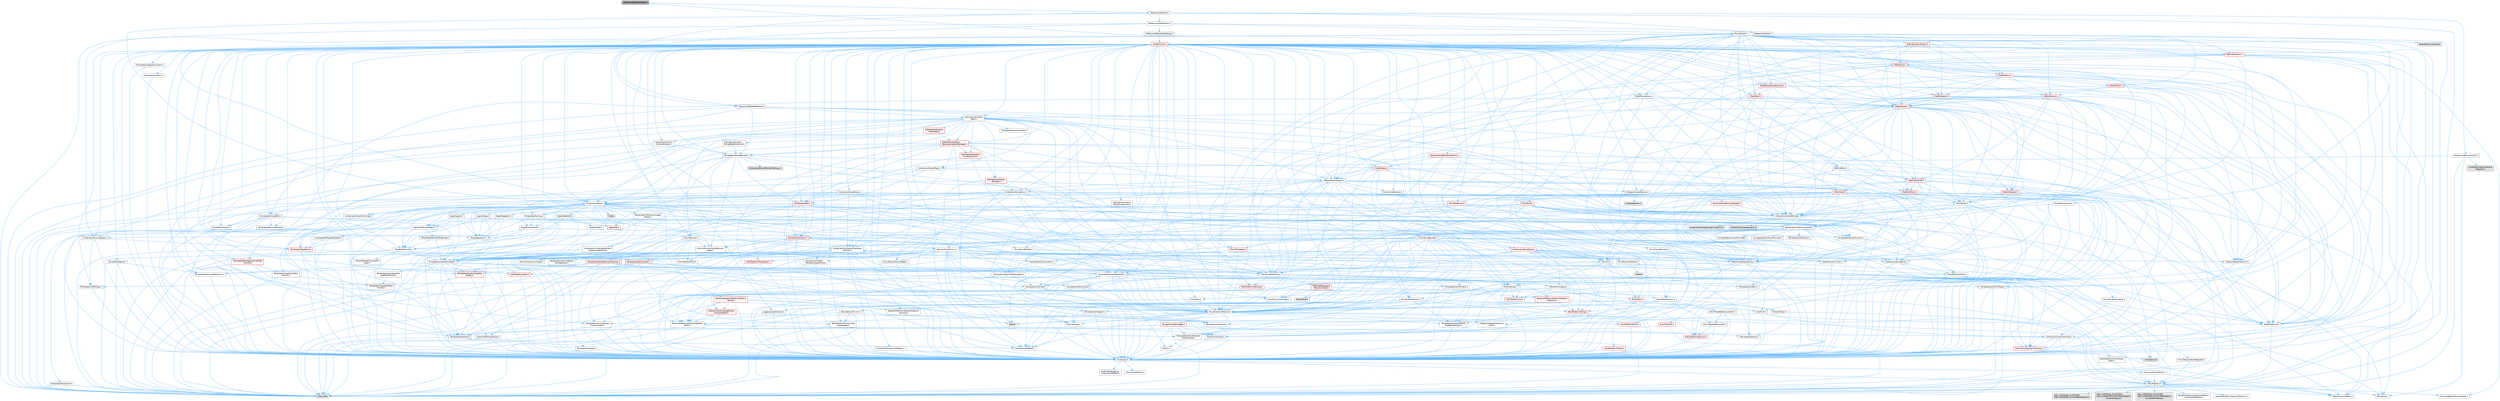 digraph "MetasoundParamHelper.h"
{
 // INTERACTIVE_SVG=YES
 // LATEX_PDF_SIZE
  bgcolor="transparent";
  edge [fontname=Helvetica,fontsize=10,labelfontname=Helvetica,labelfontsize=10];
  node [fontname=Helvetica,fontsize=10,shape=box,height=0.2,width=0.4];
  Node1 [id="Node000001",label="MetasoundParamHelper.h",height=0.2,width=0.4,color="gray40", fillcolor="grey60", style="filled", fontcolor="black",tooltip=" "];
  Node1 -> Node2 [id="edge1_Node000001_Node000002",color="steelblue1",style="solid",tooltip=" "];
  Node2 [id="Node000002",label="MetasoundVertex.h",height=0.2,width=0.4,color="grey40", fillcolor="white", style="filled",URL="$d5/daf/MetasoundVertex_8h.html",tooltip=" "];
  Node2 -> Node3 [id="edge2_Node000002_Node000003",color="steelblue1",style="solid",tooltip=" "];
  Node3 [id="Node000003",label="Containers/Array.h",height=0.2,width=0.4,color="grey40", fillcolor="white", style="filled",URL="$df/dd0/Array_8h.html",tooltip=" "];
  Node3 -> Node4 [id="edge3_Node000003_Node000004",color="steelblue1",style="solid",tooltip=" "];
  Node4 [id="Node000004",label="CoreTypes.h",height=0.2,width=0.4,color="grey40", fillcolor="white", style="filled",URL="$dc/dec/CoreTypes_8h.html",tooltip=" "];
  Node4 -> Node5 [id="edge4_Node000004_Node000005",color="steelblue1",style="solid",tooltip=" "];
  Node5 [id="Node000005",label="HAL/Platform.h",height=0.2,width=0.4,color="grey40", fillcolor="white", style="filled",URL="$d9/dd0/Platform_8h.html",tooltip=" "];
  Node5 -> Node6 [id="edge5_Node000005_Node000006",color="steelblue1",style="solid",tooltip=" "];
  Node6 [id="Node000006",label="Misc/Build.h",height=0.2,width=0.4,color="grey40", fillcolor="white", style="filled",URL="$d3/dbb/Build_8h.html",tooltip=" "];
  Node5 -> Node7 [id="edge6_Node000005_Node000007",color="steelblue1",style="solid",tooltip=" "];
  Node7 [id="Node000007",label="Misc/LargeWorldCoordinates.h",height=0.2,width=0.4,color="grey40", fillcolor="white", style="filled",URL="$d2/dcb/LargeWorldCoordinates_8h.html",tooltip=" "];
  Node5 -> Node8 [id="edge7_Node000005_Node000008",color="steelblue1",style="solid",tooltip=" "];
  Node8 [id="Node000008",label="type_traits",height=0.2,width=0.4,color="grey60", fillcolor="#E0E0E0", style="filled",tooltip=" "];
  Node5 -> Node9 [id="edge8_Node000005_Node000009",color="steelblue1",style="solid",tooltip=" "];
  Node9 [id="Node000009",label="PreprocessorHelpers.h",height=0.2,width=0.4,color="grey40", fillcolor="white", style="filled",URL="$db/ddb/PreprocessorHelpers_8h.html",tooltip=" "];
  Node5 -> Node10 [id="edge9_Node000005_Node000010",color="steelblue1",style="solid",tooltip=" "];
  Node10 [id="Node000010",label="UBT_COMPILED_PLATFORM\l/UBT_COMPILED_PLATFORMPlatform\lCompilerPreSetup.h",height=0.2,width=0.4,color="grey60", fillcolor="#E0E0E0", style="filled",tooltip=" "];
  Node5 -> Node11 [id="edge10_Node000005_Node000011",color="steelblue1",style="solid",tooltip=" "];
  Node11 [id="Node000011",label="GenericPlatform/GenericPlatform\lCompilerPreSetup.h",height=0.2,width=0.4,color="grey40", fillcolor="white", style="filled",URL="$d9/dc8/GenericPlatformCompilerPreSetup_8h.html",tooltip=" "];
  Node5 -> Node12 [id="edge11_Node000005_Node000012",color="steelblue1",style="solid",tooltip=" "];
  Node12 [id="Node000012",label="GenericPlatform/GenericPlatform.h",height=0.2,width=0.4,color="grey40", fillcolor="white", style="filled",URL="$d6/d84/GenericPlatform_8h.html",tooltip=" "];
  Node5 -> Node13 [id="edge12_Node000005_Node000013",color="steelblue1",style="solid",tooltip=" "];
  Node13 [id="Node000013",label="UBT_COMPILED_PLATFORM\l/UBT_COMPILED_PLATFORMPlatform.h",height=0.2,width=0.4,color="grey60", fillcolor="#E0E0E0", style="filled",tooltip=" "];
  Node5 -> Node14 [id="edge13_Node000005_Node000014",color="steelblue1",style="solid",tooltip=" "];
  Node14 [id="Node000014",label="UBT_COMPILED_PLATFORM\l/UBT_COMPILED_PLATFORMPlatform\lCompilerSetup.h",height=0.2,width=0.4,color="grey60", fillcolor="#E0E0E0", style="filled",tooltip=" "];
  Node4 -> Node15 [id="edge14_Node000004_Node000015",color="steelblue1",style="solid",tooltip=" "];
  Node15 [id="Node000015",label="ProfilingDebugging\l/UMemoryDefines.h",height=0.2,width=0.4,color="grey40", fillcolor="white", style="filled",URL="$d2/da2/UMemoryDefines_8h.html",tooltip=" "];
  Node4 -> Node16 [id="edge15_Node000004_Node000016",color="steelblue1",style="solid",tooltip=" "];
  Node16 [id="Node000016",label="Misc/CoreMiscDefines.h",height=0.2,width=0.4,color="grey40", fillcolor="white", style="filled",URL="$da/d38/CoreMiscDefines_8h.html",tooltip=" "];
  Node16 -> Node5 [id="edge16_Node000016_Node000005",color="steelblue1",style="solid",tooltip=" "];
  Node16 -> Node9 [id="edge17_Node000016_Node000009",color="steelblue1",style="solid",tooltip=" "];
  Node4 -> Node17 [id="edge18_Node000004_Node000017",color="steelblue1",style="solid",tooltip=" "];
  Node17 [id="Node000017",label="Misc/CoreDefines.h",height=0.2,width=0.4,color="grey40", fillcolor="white", style="filled",URL="$d3/dd2/CoreDefines_8h.html",tooltip=" "];
  Node3 -> Node18 [id="edge19_Node000003_Node000018",color="steelblue1",style="solid",tooltip=" "];
  Node18 [id="Node000018",label="Misc/AssertionMacros.h",height=0.2,width=0.4,color="grey40", fillcolor="white", style="filled",URL="$d0/dfa/AssertionMacros_8h.html",tooltip=" "];
  Node18 -> Node4 [id="edge20_Node000018_Node000004",color="steelblue1",style="solid",tooltip=" "];
  Node18 -> Node5 [id="edge21_Node000018_Node000005",color="steelblue1",style="solid",tooltip=" "];
  Node18 -> Node19 [id="edge22_Node000018_Node000019",color="steelblue1",style="solid",tooltip=" "];
  Node19 [id="Node000019",label="HAL/PlatformMisc.h",height=0.2,width=0.4,color="red", fillcolor="#FFF0F0", style="filled",URL="$d0/df5/PlatformMisc_8h.html",tooltip=" "];
  Node19 -> Node4 [id="edge23_Node000019_Node000004",color="steelblue1",style="solid",tooltip=" "];
  Node18 -> Node9 [id="edge24_Node000018_Node000009",color="steelblue1",style="solid",tooltip=" "];
  Node18 -> Node55 [id="edge25_Node000018_Node000055",color="steelblue1",style="solid",tooltip=" "];
  Node55 [id="Node000055",label="Templates/EnableIf.h",height=0.2,width=0.4,color="grey40", fillcolor="white", style="filled",URL="$d7/d60/EnableIf_8h.html",tooltip=" "];
  Node55 -> Node4 [id="edge26_Node000055_Node000004",color="steelblue1",style="solid",tooltip=" "];
  Node18 -> Node56 [id="edge27_Node000018_Node000056",color="steelblue1",style="solid",tooltip=" "];
  Node56 [id="Node000056",label="Templates/IsArrayOrRefOf\lTypeByPredicate.h",height=0.2,width=0.4,color="grey40", fillcolor="white", style="filled",URL="$d6/da1/IsArrayOrRefOfTypeByPredicate_8h.html",tooltip=" "];
  Node56 -> Node4 [id="edge28_Node000056_Node000004",color="steelblue1",style="solid",tooltip=" "];
  Node18 -> Node57 [id="edge29_Node000018_Node000057",color="steelblue1",style="solid",tooltip=" "];
  Node57 [id="Node000057",label="Templates/IsValidVariadic\lFunctionArg.h",height=0.2,width=0.4,color="grey40", fillcolor="white", style="filled",URL="$d0/dc8/IsValidVariadicFunctionArg_8h.html",tooltip=" "];
  Node57 -> Node4 [id="edge30_Node000057_Node000004",color="steelblue1",style="solid",tooltip=" "];
  Node57 -> Node58 [id="edge31_Node000057_Node000058",color="steelblue1",style="solid",tooltip=" "];
  Node58 [id="Node000058",label="IsEnum.h",height=0.2,width=0.4,color="grey40", fillcolor="white", style="filled",URL="$d4/de5/IsEnum_8h.html",tooltip=" "];
  Node57 -> Node8 [id="edge32_Node000057_Node000008",color="steelblue1",style="solid",tooltip=" "];
  Node18 -> Node59 [id="edge33_Node000018_Node000059",color="steelblue1",style="solid",tooltip=" "];
  Node59 [id="Node000059",label="Traits/IsCharEncodingCompatible\lWith.h",height=0.2,width=0.4,color="grey40", fillcolor="white", style="filled",URL="$df/dd1/IsCharEncodingCompatibleWith_8h.html",tooltip=" "];
  Node59 -> Node8 [id="edge34_Node000059_Node000008",color="steelblue1",style="solid",tooltip=" "];
  Node59 -> Node60 [id="edge35_Node000059_Node000060",color="steelblue1",style="solid",tooltip=" "];
  Node60 [id="Node000060",label="Traits/IsCharType.h",height=0.2,width=0.4,color="grey40", fillcolor="white", style="filled",URL="$db/d51/IsCharType_8h.html",tooltip=" "];
  Node60 -> Node4 [id="edge36_Node000060_Node000004",color="steelblue1",style="solid",tooltip=" "];
  Node18 -> Node61 [id="edge37_Node000018_Node000061",color="steelblue1",style="solid",tooltip=" "];
  Node61 [id="Node000061",label="Misc/VarArgs.h",height=0.2,width=0.4,color="grey40", fillcolor="white", style="filled",URL="$d5/d6f/VarArgs_8h.html",tooltip=" "];
  Node61 -> Node4 [id="edge38_Node000061_Node000004",color="steelblue1",style="solid",tooltip=" "];
  Node18 -> Node62 [id="edge39_Node000018_Node000062",color="steelblue1",style="solid",tooltip=" "];
  Node62 [id="Node000062",label="String/FormatStringSan.h",height=0.2,width=0.4,color="red", fillcolor="#FFF0F0", style="filled",URL="$d3/d8b/FormatStringSan_8h.html",tooltip=" "];
  Node62 -> Node8 [id="edge40_Node000062_Node000008",color="steelblue1",style="solid",tooltip=" "];
  Node62 -> Node4 [id="edge41_Node000062_Node000004",color="steelblue1",style="solid",tooltip=" "];
  Node62 -> Node63 [id="edge42_Node000062_Node000063",color="steelblue1",style="solid",tooltip=" "];
  Node63 [id="Node000063",label="Templates/Requires.h",height=0.2,width=0.4,color="grey40", fillcolor="white", style="filled",URL="$dc/d96/Requires_8h.html",tooltip=" "];
  Node63 -> Node55 [id="edge43_Node000063_Node000055",color="steelblue1",style="solid",tooltip=" "];
  Node63 -> Node8 [id="edge44_Node000063_Node000008",color="steelblue1",style="solid",tooltip=" "];
  Node62 -> Node64 [id="edge45_Node000062_Node000064",color="steelblue1",style="solid",tooltip=" "];
  Node64 [id="Node000064",label="Templates/Identity.h",height=0.2,width=0.4,color="grey40", fillcolor="white", style="filled",URL="$d0/dd5/Identity_8h.html",tooltip=" "];
  Node62 -> Node57 [id="edge46_Node000062_Node000057",color="steelblue1",style="solid",tooltip=" "];
  Node62 -> Node60 [id="edge47_Node000062_Node000060",color="steelblue1",style="solid",tooltip=" "];
  Node62 -> Node27 [id="edge48_Node000062_Node000027",color="steelblue1",style="solid",tooltip=" "];
  Node27 [id="Node000027",label="Containers/ContainersFwd.h",height=0.2,width=0.4,color="grey40", fillcolor="white", style="filled",URL="$d4/d0a/ContainersFwd_8h.html",tooltip=" "];
  Node27 -> Node5 [id="edge49_Node000027_Node000005",color="steelblue1",style="solid",tooltip=" "];
  Node27 -> Node4 [id="edge50_Node000027_Node000004",color="steelblue1",style="solid",tooltip=" "];
  Node27 -> Node24 [id="edge51_Node000027_Node000024",color="steelblue1",style="solid",tooltip=" "];
  Node24 [id="Node000024",label="Traits/IsContiguousContainer.h",height=0.2,width=0.4,color="red", fillcolor="#FFF0F0", style="filled",URL="$d5/d3c/IsContiguousContainer_8h.html",tooltip=" "];
  Node24 -> Node4 [id="edge52_Node000024_Node000004",color="steelblue1",style="solid",tooltip=" "];
  Node24 -> Node23 [id="edge53_Node000024_Node000023",color="steelblue1",style="solid",tooltip=" "];
  Node23 [id="Node000023",label="initializer_list",height=0.2,width=0.4,color="grey60", fillcolor="#E0E0E0", style="filled",tooltip=" "];
  Node18 -> Node68 [id="edge54_Node000018_Node000068",color="steelblue1",style="solid",tooltip=" "];
  Node68 [id="Node000068",label="atomic",height=0.2,width=0.4,color="grey60", fillcolor="#E0E0E0", style="filled",tooltip=" "];
  Node3 -> Node69 [id="edge55_Node000003_Node000069",color="steelblue1",style="solid",tooltip=" "];
  Node69 [id="Node000069",label="Misc/IntrusiveUnsetOptional\lState.h",height=0.2,width=0.4,color="grey40", fillcolor="white", style="filled",URL="$d2/d0a/IntrusiveUnsetOptionalState_8h.html",tooltip=" "];
  Node69 -> Node70 [id="edge56_Node000069_Node000070",color="steelblue1",style="solid",tooltip=" "];
  Node70 [id="Node000070",label="Misc/OptionalFwd.h",height=0.2,width=0.4,color="grey40", fillcolor="white", style="filled",URL="$dc/d50/OptionalFwd_8h.html",tooltip=" "];
  Node3 -> Node71 [id="edge57_Node000003_Node000071",color="steelblue1",style="solid",tooltip=" "];
  Node71 [id="Node000071",label="Misc/ReverseIterate.h",height=0.2,width=0.4,color="grey40", fillcolor="white", style="filled",URL="$db/de3/ReverseIterate_8h.html",tooltip=" "];
  Node71 -> Node5 [id="edge58_Node000071_Node000005",color="steelblue1",style="solid",tooltip=" "];
  Node71 -> Node72 [id="edge59_Node000071_Node000072",color="steelblue1",style="solid",tooltip=" "];
  Node72 [id="Node000072",label="iterator",height=0.2,width=0.4,color="grey60", fillcolor="#E0E0E0", style="filled",tooltip=" "];
  Node3 -> Node73 [id="edge60_Node000003_Node000073",color="steelblue1",style="solid",tooltip=" "];
  Node73 [id="Node000073",label="HAL/UnrealMemory.h",height=0.2,width=0.4,color="grey40", fillcolor="white", style="filled",URL="$d9/d96/UnrealMemory_8h.html",tooltip=" "];
  Node73 -> Node4 [id="edge61_Node000073_Node000004",color="steelblue1",style="solid",tooltip=" "];
  Node73 -> Node74 [id="edge62_Node000073_Node000074",color="steelblue1",style="solid",tooltip=" "];
  Node74 [id="Node000074",label="GenericPlatform/GenericPlatform\lMemory.h",height=0.2,width=0.4,color="red", fillcolor="#FFF0F0", style="filled",URL="$dd/d22/GenericPlatformMemory_8h.html",tooltip=" "];
  Node74 -> Node26 [id="edge63_Node000074_Node000026",color="steelblue1",style="solid",tooltip=" "];
  Node26 [id="Node000026",label="CoreFwd.h",height=0.2,width=0.4,color="grey40", fillcolor="white", style="filled",URL="$d1/d1e/CoreFwd_8h.html",tooltip=" "];
  Node26 -> Node4 [id="edge64_Node000026_Node000004",color="steelblue1",style="solid",tooltip=" "];
  Node26 -> Node27 [id="edge65_Node000026_Node000027",color="steelblue1",style="solid",tooltip=" "];
  Node26 -> Node28 [id="edge66_Node000026_Node000028",color="steelblue1",style="solid",tooltip=" "];
  Node28 [id="Node000028",label="Math/MathFwd.h",height=0.2,width=0.4,color="grey40", fillcolor="white", style="filled",URL="$d2/d10/MathFwd_8h.html",tooltip=" "];
  Node28 -> Node5 [id="edge67_Node000028_Node000005",color="steelblue1",style="solid",tooltip=" "];
  Node26 -> Node29 [id="edge68_Node000026_Node000029",color="steelblue1",style="solid",tooltip=" "];
  Node29 [id="Node000029",label="UObject/UObjectHierarchy\lFwd.h",height=0.2,width=0.4,color="grey40", fillcolor="white", style="filled",URL="$d3/d13/UObjectHierarchyFwd_8h.html",tooltip=" "];
  Node74 -> Node4 [id="edge69_Node000074_Node000004",color="steelblue1",style="solid",tooltip=" "];
  Node74 -> Node75 [id="edge70_Node000074_Node000075",color="steelblue1",style="solid",tooltip=" "];
  Node75 [id="Node000075",label="HAL/PlatformString.h",height=0.2,width=0.4,color="red", fillcolor="#FFF0F0", style="filled",URL="$db/db5/PlatformString_8h.html",tooltip=" "];
  Node75 -> Node4 [id="edge71_Node000075_Node000004",color="steelblue1",style="solid",tooltip=" "];
  Node73 -> Node77 [id="edge72_Node000073_Node000077",color="steelblue1",style="solid",tooltip=" "];
  Node77 [id="Node000077",label="HAL/MemoryBase.h",height=0.2,width=0.4,color="grey40", fillcolor="white", style="filled",URL="$d6/d9f/MemoryBase_8h.html",tooltip=" "];
  Node77 -> Node4 [id="edge73_Node000077_Node000004",color="steelblue1",style="solid",tooltip=" "];
  Node77 -> Node48 [id="edge74_Node000077_Node000048",color="steelblue1",style="solid",tooltip=" "];
  Node48 [id="Node000048",label="HAL/PlatformAtomics.h",height=0.2,width=0.4,color="red", fillcolor="#FFF0F0", style="filled",URL="$d3/d36/PlatformAtomics_8h.html",tooltip=" "];
  Node48 -> Node4 [id="edge75_Node000048_Node000004",color="steelblue1",style="solid",tooltip=" "];
  Node77 -> Node31 [id="edge76_Node000077_Node000031",color="steelblue1",style="solid",tooltip=" "];
  Node31 [id="Node000031",label="HAL/PlatformCrt.h",height=0.2,width=0.4,color="red", fillcolor="#FFF0F0", style="filled",URL="$d8/d75/PlatformCrt_8h.html",tooltip=" "];
  Node77 -> Node78 [id="edge77_Node000077_Node000078",color="steelblue1",style="solid",tooltip=" "];
  Node78 [id="Node000078",label="Misc/Exec.h",height=0.2,width=0.4,color="grey40", fillcolor="white", style="filled",URL="$de/ddb/Exec_8h.html",tooltip=" "];
  Node78 -> Node4 [id="edge78_Node000078_Node000004",color="steelblue1",style="solid",tooltip=" "];
  Node78 -> Node18 [id="edge79_Node000078_Node000018",color="steelblue1",style="solid",tooltip=" "];
  Node77 -> Node79 [id="edge80_Node000077_Node000079",color="steelblue1",style="solid",tooltip=" "];
  Node79 [id="Node000079",label="Misc/OutputDevice.h",height=0.2,width=0.4,color="grey40", fillcolor="white", style="filled",URL="$d7/d32/OutputDevice_8h.html",tooltip=" "];
  Node79 -> Node26 [id="edge81_Node000079_Node000026",color="steelblue1",style="solid",tooltip=" "];
  Node79 -> Node4 [id="edge82_Node000079_Node000004",color="steelblue1",style="solid",tooltip=" "];
  Node79 -> Node80 [id="edge83_Node000079_Node000080",color="steelblue1",style="solid",tooltip=" "];
  Node80 [id="Node000080",label="Logging/LogVerbosity.h",height=0.2,width=0.4,color="grey40", fillcolor="white", style="filled",URL="$d2/d8f/LogVerbosity_8h.html",tooltip=" "];
  Node80 -> Node4 [id="edge84_Node000080_Node000004",color="steelblue1",style="solid",tooltip=" "];
  Node79 -> Node61 [id="edge85_Node000079_Node000061",color="steelblue1",style="solid",tooltip=" "];
  Node79 -> Node56 [id="edge86_Node000079_Node000056",color="steelblue1",style="solid",tooltip=" "];
  Node79 -> Node57 [id="edge87_Node000079_Node000057",color="steelblue1",style="solid",tooltip=" "];
  Node79 -> Node59 [id="edge88_Node000079_Node000059",color="steelblue1",style="solid",tooltip=" "];
  Node77 -> Node81 [id="edge89_Node000077_Node000081",color="steelblue1",style="solid",tooltip=" "];
  Node81 [id="Node000081",label="Templates/Atomic.h",height=0.2,width=0.4,color="grey40", fillcolor="white", style="filled",URL="$d3/d91/Atomic_8h.html",tooltip=" "];
  Node81 -> Node82 [id="edge90_Node000081_Node000082",color="steelblue1",style="solid",tooltip=" "];
  Node82 [id="Node000082",label="HAL/ThreadSafeCounter.h",height=0.2,width=0.4,color="grey40", fillcolor="white", style="filled",URL="$dc/dc9/ThreadSafeCounter_8h.html",tooltip=" "];
  Node82 -> Node4 [id="edge91_Node000082_Node000004",color="steelblue1",style="solid",tooltip=" "];
  Node82 -> Node48 [id="edge92_Node000082_Node000048",color="steelblue1",style="solid",tooltip=" "];
  Node81 -> Node83 [id="edge93_Node000081_Node000083",color="steelblue1",style="solid",tooltip=" "];
  Node83 [id="Node000083",label="HAL/ThreadSafeCounter64.h",height=0.2,width=0.4,color="grey40", fillcolor="white", style="filled",URL="$d0/d12/ThreadSafeCounter64_8h.html",tooltip=" "];
  Node83 -> Node4 [id="edge94_Node000083_Node000004",color="steelblue1",style="solid",tooltip=" "];
  Node83 -> Node82 [id="edge95_Node000083_Node000082",color="steelblue1",style="solid",tooltip=" "];
  Node81 -> Node84 [id="edge96_Node000081_Node000084",color="steelblue1",style="solid",tooltip=" "];
  Node84 [id="Node000084",label="Templates/IsIntegral.h",height=0.2,width=0.4,color="grey40", fillcolor="white", style="filled",URL="$da/d64/IsIntegral_8h.html",tooltip=" "];
  Node84 -> Node4 [id="edge97_Node000084_Node000004",color="steelblue1",style="solid",tooltip=" "];
  Node81 -> Node85 [id="edge98_Node000081_Node000085",color="steelblue1",style="solid",tooltip=" "];
  Node85 [id="Node000085",label="Templates/IsTrivial.h",height=0.2,width=0.4,color="grey40", fillcolor="white", style="filled",URL="$da/d4c/IsTrivial_8h.html",tooltip=" "];
  Node85 -> Node86 [id="edge99_Node000085_Node000086",color="steelblue1",style="solid",tooltip=" "];
  Node86 [id="Node000086",label="Templates/AndOrNot.h",height=0.2,width=0.4,color="grey40", fillcolor="white", style="filled",URL="$db/d0a/AndOrNot_8h.html",tooltip=" "];
  Node86 -> Node4 [id="edge100_Node000086_Node000004",color="steelblue1",style="solid",tooltip=" "];
  Node85 -> Node87 [id="edge101_Node000085_Node000087",color="steelblue1",style="solid",tooltip=" "];
  Node87 [id="Node000087",label="Templates/IsTriviallyCopy\lConstructible.h",height=0.2,width=0.4,color="grey40", fillcolor="white", style="filled",URL="$d3/d78/IsTriviallyCopyConstructible_8h.html",tooltip=" "];
  Node87 -> Node4 [id="edge102_Node000087_Node000004",color="steelblue1",style="solid",tooltip=" "];
  Node87 -> Node8 [id="edge103_Node000087_Node000008",color="steelblue1",style="solid",tooltip=" "];
  Node85 -> Node88 [id="edge104_Node000085_Node000088",color="steelblue1",style="solid",tooltip=" "];
  Node88 [id="Node000088",label="Templates/IsTriviallyCopy\lAssignable.h",height=0.2,width=0.4,color="grey40", fillcolor="white", style="filled",URL="$d2/df2/IsTriviallyCopyAssignable_8h.html",tooltip=" "];
  Node88 -> Node4 [id="edge105_Node000088_Node000004",color="steelblue1",style="solid",tooltip=" "];
  Node88 -> Node8 [id="edge106_Node000088_Node000008",color="steelblue1",style="solid",tooltip=" "];
  Node85 -> Node8 [id="edge107_Node000085_Node000008",color="steelblue1",style="solid",tooltip=" "];
  Node81 -> Node89 [id="edge108_Node000081_Node000089",color="steelblue1",style="solid",tooltip=" "];
  Node89 [id="Node000089",label="Traits/IntType.h",height=0.2,width=0.4,color="grey40", fillcolor="white", style="filled",URL="$d7/deb/IntType_8h.html",tooltip=" "];
  Node89 -> Node5 [id="edge109_Node000089_Node000005",color="steelblue1",style="solid",tooltip=" "];
  Node81 -> Node68 [id="edge110_Node000081_Node000068",color="steelblue1",style="solid",tooltip=" "];
  Node73 -> Node90 [id="edge111_Node000073_Node000090",color="steelblue1",style="solid",tooltip=" "];
  Node90 [id="Node000090",label="HAL/PlatformMemory.h",height=0.2,width=0.4,color="red", fillcolor="#FFF0F0", style="filled",URL="$de/d68/PlatformMemory_8h.html",tooltip=" "];
  Node90 -> Node4 [id="edge112_Node000090_Node000004",color="steelblue1",style="solid",tooltip=" "];
  Node90 -> Node74 [id="edge113_Node000090_Node000074",color="steelblue1",style="solid",tooltip=" "];
  Node73 -> Node92 [id="edge114_Node000073_Node000092",color="steelblue1",style="solid",tooltip=" "];
  Node92 [id="Node000092",label="ProfilingDebugging\l/MemoryTrace.h",height=0.2,width=0.4,color="red", fillcolor="#FFF0F0", style="filled",URL="$da/dd7/MemoryTrace_8h.html",tooltip=" "];
  Node92 -> Node5 [id="edge115_Node000092_Node000005",color="steelblue1",style="solid",tooltip=" "];
  Node92 -> Node43 [id="edge116_Node000092_Node000043",color="steelblue1",style="solid",tooltip=" "];
  Node43 [id="Node000043",label="Misc/EnumClassFlags.h",height=0.2,width=0.4,color="grey40", fillcolor="white", style="filled",URL="$d8/de7/EnumClassFlags_8h.html",tooltip=" "];
  Node92 -> Node54 [id="edge117_Node000092_Node000054",color="steelblue1",style="solid",tooltip=" "];
  Node54 [id="Node000054",label="Trace/Trace.h",height=0.2,width=0.4,color="grey60", fillcolor="#E0E0E0", style="filled",tooltip=" "];
  Node73 -> Node93 [id="edge118_Node000073_Node000093",color="steelblue1",style="solid",tooltip=" "];
  Node93 [id="Node000093",label="Templates/IsPointer.h",height=0.2,width=0.4,color="grey40", fillcolor="white", style="filled",URL="$d7/d05/IsPointer_8h.html",tooltip=" "];
  Node93 -> Node4 [id="edge119_Node000093_Node000004",color="steelblue1",style="solid",tooltip=" "];
  Node3 -> Node94 [id="edge120_Node000003_Node000094",color="steelblue1",style="solid",tooltip=" "];
  Node94 [id="Node000094",label="Templates/UnrealTypeTraits.h",height=0.2,width=0.4,color="grey40", fillcolor="white", style="filled",URL="$d2/d2d/UnrealTypeTraits_8h.html",tooltip=" "];
  Node94 -> Node4 [id="edge121_Node000094_Node000004",color="steelblue1",style="solid",tooltip=" "];
  Node94 -> Node93 [id="edge122_Node000094_Node000093",color="steelblue1",style="solid",tooltip=" "];
  Node94 -> Node18 [id="edge123_Node000094_Node000018",color="steelblue1",style="solid",tooltip=" "];
  Node94 -> Node86 [id="edge124_Node000094_Node000086",color="steelblue1",style="solid",tooltip=" "];
  Node94 -> Node55 [id="edge125_Node000094_Node000055",color="steelblue1",style="solid",tooltip=" "];
  Node94 -> Node95 [id="edge126_Node000094_Node000095",color="steelblue1",style="solid",tooltip=" "];
  Node95 [id="Node000095",label="Templates/IsArithmetic.h",height=0.2,width=0.4,color="grey40", fillcolor="white", style="filled",URL="$d2/d5d/IsArithmetic_8h.html",tooltip=" "];
  Node95 -> Node4 [id="edge127_Node000095_Node000004",color="steelblue1",style="solid",tooltip=" "];
  Node94 -> Node58 [id="edge128_Node000094_Node000058",color="steelblue1",style="solid",tooltip=" "];
  Node94 -> Node96 [id="edge129_Node000094_Node000096",color="steelblue1",style="solid",tooltip=" "];
  Node96 [id="Node000096",label="Templates/Models.h",height=0.2,width=0.4,color="grey40", fillcolor="white", style="filled",URL="$d3/d0c/Models_8h.html",tooltip=" "];
  Node96 -> Node64 [id="edge130_Node000096_Node000064",color="steelblue1",style="solid",tooltip=" "];
  Node94 -> Node97 [id="edge131_Node000094_Node000097",color="steelblue1",style="solid",tooltip=" "];
  Node97 [id="Node000097",label="Templates/IsPODType.h",height=0.2,width=0.4,color="grey40", fillcolor="white", style="filled",URL="$d7/db1/IsPODType_8h.html",tooltip=" "];
  Node97 -> Node4 [id="edge132_Node000097_Node000004",color="steelblue1",style="solid",tooltip=" "];
  Node94 -> Node98 [id="edge133_Node000094_Node000098",color="steelblue1",style="solid",tooltip=" "];
  Node98 [id="Node000098",label="Templates/IsUECoreType.h",height=0.2,width=0.4,color="grey40", fillcolor="white", style="filled",URL="$d1/db8/IsUECoreType_8h.html",tooltip=" "];
  Node98 -> Node4 [id="edge134_Node000098_Node000004",color="steelblue1",style="solid",tooltip=" "];
  Node98 -> Node8 [id="edge135_Node000098_Node000008",color="steelblue1",style="solid",tooltip=" "];
  Node94 -> Node87 [id="edge136_Node000094_Node000087",color="steelblue1",style="solid",tooltip=" "];
  Node3 -> Node99 [id="edge137_Node000003_Node000099",color="steelblue1",style="solid",tooltip=" "];
  Node99 [id="Node000099",label="Templates/UnrealTemplate.h",height=0.2,width=0.4,color="grey40", fillcolor="white", style="filled",URL="$d4/d24/UnrealTemplate_8h.html",tooltip=" "];
  Node99 -> Node4 [id="edge138_Node000099_Node000004",color="steelblue1",style="solid",tooltip=" "];
  Node99 -> Node93 [id="edge139_Node000099_Node000093",color="steelblue1",style="solid",tooltip=" "];
  Node99 -> Node73 [id="edge140_Node000099_Node000073",color="steelblue1",style="solid",tooltip=" "];
  Node99 -> Node100 [id="edge141_Node000099_Node000100",color="steelblue1",style="solid",tooltip=" "];
  Node100 [id="Node000100",label="Templates/CopyQualifiers\lAndRefsFromTo.h",height=0.2,width=0.4,color="grey40", fillcolor="white", style="filled",URL="$d3/db3/CopyQualifiersAndRefsFromTo_8h.html",tooltip=" "];
  Node100 -> Node101 [id="edge142_Node000100_Node000101",color="steelblue1",style="solid",tooltip=" "];
  Node101 [id="Node000101",label="Templates/CopyQualifiers\lFromTo.h",height=0.2,width=0.4,color="grey40", fillcolor="white", style="filled",URL="$d5/db4/CopyQualifiersFromTo_8h.html",tooltip=" "];
  Node99 -> Node94 [id="edge143_Node000099_Node000094",color="steelblue1",style="solid",tooltip=" "];
  Node99 -> Node102 [id="edge144_Node000099_Node000102",color="steelblue1",style="solid",tooltip=" "];
  Node102 [id="Node000102",label="Templates/RemoveReference.h",height=0.2,width=0.4,color="grey40", fillcolor="white", style="filled",URL="$da/dbe/RemoveReference_8h.html",tooltip=" "];
  Node102 -> Node4 [id="edge145_Node000102_Node000004",color="steelblue1",style="solid",tooltip=" "];
  Node99 -> Node63 [id="edge146_Node000099_Node000063",color="steelblue1",style="solid",tooltip=" "];
  Node99 -> Node103 [id="edge147_Node000099_Node000103",color="steelblue1",style="solid",tooltip=" "];
  Node103 [id="Node000103",label="Templates/TypeCompatible\lBytes.h",height=0.2,width=0.4,color="red", fillcolor="#FFF0F0", style="filled",URL="$df/d0a/TypeCompatibleBytes_8h.html",tooltip=" "];
  Node103 -> Node4 [id="edge148_Node000103_Node000004",color="steelblue1",style="solid",tooltip=" "];
  Node103 -> Node8 [id="edge149_Node000103_Node000008",color="steelblue1",style="solid",tooltip=" "];
  Node99 -> Node64 [id="edge150_Node000099_Node000064",color="steelblue1",style="solid",tooltip=" "];
  Node99 -> Node24 [id="edge151_Node000099_Node000024",color="steelblue1",style="solid",tooltip=" "];
  Node99 -> Node104 [id="edge152_Node000099_Node000104",color="steelblue1",style="solid",tooltip=" "];
  Node104 [id="Node000104",label="Traits/UseBitwiseSwap.h",height=0.2,width=0.4,color="grey40", fillcolor="white", style="filled",URL="$db/df3/UseBitwiseSwap_8h.html",tooltip=" "];
  Node104 -> Node4 [id="edge153_Node000104_Node000004",color="steelblue1",style="solid",tooltip=" "];
  Node104 -> Node8 [id="edge154_Node000104_Node000008",color="steelblue1",style="solid",tooltip=" "];
  Node99 -> Node8 [id="edge155_Node000099_Node000008",color="steelblue1",style="solid",tooltip=" "];
  Node3 -> Node105 [id="edge156_Node000003_Node000105",color="steelblue1",style="solid",tooltip=" "];
  Node105 [id="Node000105",label="Containers/AllowShrinking.h",height=0.2,width=0.4,color="grey40", fillcolor="white", style="filled",URL="$d7/d1a/AllowShrinking_8h.html",tooltip=" "];
  Node105 -> Node4 [id="edge157_Node000105_Node000004",color="steelblue1",style="solid",tooltip=" "];
  Node3 -> Node106 [id="edge158_Node000003_Node000106",color="steelblue1",style="solid",tooltip=" "];
  Node106 [id="Node000106",label="Containers/ContainerAllocation\lPolicies.h",height=0.2,width=0.4,color="grey40", fillcolor="white", style="filled",URL="$d7/dff/ContainerAllocationPolicies_8h.html",tooltip=" "];
  Node106 -> Node4 [id="edge159_Node000106_Node000004",color="steelblue1",style="solid",tooltip=" "];
  Node106 -> Node107 [id="edge160_Node000106_Node000107",color="steelblue1",style="solid",tooltip=" "];
  Node107 [id="Node000107",label="Containers/ContainerHelpers.h",height=0.2,width=0.4,color="grey40", fillcolor="white", style="filled",URL="$d7/d33/ContainerHelpers_8h.html",tooltip=" "];
  Node107 -> Node4 [id="edge161_Node000107_Node000004",color="steelblue1",style="solid",tooltip=" "];
  Node106 -> Node106 [id="edge162_Node000106_Node000106",color="steelblue1",style="solid",tooltip=" "];
  Node106 -> Node108 [id="edge163_Node000106_Node000108",color="steelblue1",style="solid",tooltip=" "];
  Node108 [id="Node000108",label="HAL/PlatformMath.h",height=0.2,width=0.4,color="red", fillcolor="#FFF0F0", style="filled",URL="$dc/d53/PlatformMath_8h.html",tooltip=" "];
  Node108 -> Node4 [id="edge164_Node000108_Node000004",color="steelblue1",style="solid",tooltip=" "];
  Node106 -> Node73 [id="edge165_Node000106_Node000073",color="steelblue1",style="solid",tooltip=" "];
  Node106 -> Node41 [id="edge166_Node000106_Node000041",color="steelblue1",style="solid",tooltip=" "];
  Node41 [id="Node000041",label="Math/NumericLimits.h",height=0.2,width=0.4,color="grey40", fillcolor="white", style="filled",URL="$df/d1b/NumericLimits_8h.html",tooltip=" "];
  Node41 -> Node4 [id="edge167_Node000041_Node000004",color="steelblue1",style="solid",tooltip=" "];
  Node106 -> Node18 [id="edge168_Node000106_Node000018",color="steelblue1",style="solid",tooltip=" "];
  Node106 -> Node116 [id="edge169_Node000106_Node000116",color="steelblue1",style="solid",tooltip=" "];
  Node116 [id="Node000116",label="Templates/IsPolymorphic.h",height=0.2,width=0.4,color="grey40", fillcolor="white", style="filled",URL="$dc/d20/IsPolymorphic_8h.html",tooltip=" "];
  Node106 -> Node117 [id="edge170_Node000106_Node000117",color="steelblue1",style="solid",tooltip=" "];
  Node117 [id="Node000117",label="Templates/MemoryOps.h",height=0.2,width=0.4,color="red", fillcolor="#FFF0F0", style="filled",URL="$db/dea/MemoryOps_8h.html",tooltip=" "];
  Node117 -> Node4 [id="edge171_Node000117_Node000004",color="steelblue1",style="solid",tooltip=" "];
  Node117 -> Node73 [id="edge172_Node000117_Node000073",color="steelblue1",style="solid",tooltip=" "];
  Node117 -> Node88 [id="edge173_Node000117_Node000088",color="steelblue1",style="solid",tooltip=" "];
  Node117 -> Node87 [id="edge174_Node000117_Node000087",color="steelblue1",style="solid",tooltip=" "];
  Node117 -> Node63 [id="edge175_Node000117_Node000063",color="steelblue1",style="solid",tooltip=" "];
  Node117 -> Node94 [id="edge176_Node000117_Node000094",color="steelblue1",style="solid",tooltip=" "];
  Node117 -> Node104 [id="edge177_Node000117_Node000104",color="steelblue1",style="solid",tooltip=" "];
  Node117 -> Node8 [id="edge178_Node000117_Node000008",color="steelblue1",style="solid",tooltip=" "];
  Node106 -> Node103 [id="edge179_Node000106_Node000103",color="steelblue1",style="solid",tooltip=" "];
  Node106 -> Node8 [id="edge180_Node000106_Node000008",color="steelblue1",style="solid",tooltip=" "];
  Node3 -> Node118 [id="edge181_Node000003_Node000118",color="steelblue1",style="solid",tooltip=" "];
  Node118 [id="Node000118",label="Containers/ContainerElement\lTypeCompatibility.h",height=0.2,width=0.4,color="grey40", fillcolor="white", style="filled",URL="$df/ddf/ContainerElementTypeCompatibility_8h.html",tooltip=" "];
  Node118 -> Node4 [id="edge182_Node000118_Node000004",color="steelblue1",style="solid",tooltip=" "];
  Node118 -> Node94 [id="edge183_Node000118_Node000094",color="steelblue1",style="solid",tooltip=" "];
  Node3 -> Node119 [id="edge184_Node000003_Node000119",color="steelblue1",style="solid",tooltip=" "];
  Node119 [id="Node000119",label="Serialization/Archive.h",height=0.2,width=0.4,color="grey40", fillcolor="white", style="filled",URL="$d7/d3b/Archive_8h.html",tooltip=" "];
  Node119 -> Node26 [id="edge185_Node000119_Node000026",color="steelblue1",style="solid",tooltip=" "];
  Node119 -> Node4 [id="edge186_Node000119_Node000004",color="steelblue1",style="solid",tooltip=" "];
  Node119 -> Node120 [id="edge187_Node000119_Node000120",color="steelblue1",style="solid",tooltip=" "];
  Node120 [id="Node000120",label="HAL/PlatformProperties.h",height=0.2,width=0.4,color="red", fillcolor="#FFF0F0", style="filled",URL="$d9/db0/PlatformProperties_8h.html",tooltip=" "];
  Node120 -> Node4 [id="edge188_Node000120_Node000004",color="steelblue1",style="solid",tooltip=" "];
  Node119 -> Node123 [id="edge189_Node000119_Node000123",color="steelblue1",style="solid",tooltip=" "];
  Node123 [id="Node000123",label="Internationalization\l/TextNamespaceFwd.h",height=0.2,width=0.4,color="grey40", fillcolor="white", style="filled",URL="$d8/d97/TextNamespaceFwd_8h.html",tooltip=" "];
  Node123 -> Node4 [id="edge190_Node000123_Node000004",color="steelblue1",style="solid",tooltip=" "];
  Node119 -> Node28 [id="edge191_Node000119_Node000028",color="steelblue1",style="solid",tooltip=" "];
  Node119 -> Node18 [id="edge192_Node000119_Node000018",color="steelblue1",style="solid",tooltip=" "];
  Node119 -> Node6 [id="edge193_Node000119_Node000006",color="steelblue1",style="solid",tooltip=" "];
  Node119 -> Node42 [id="edge194_Node000119_Node000042",color="steelblue1",style="solid",tooltip=" "];
  Node42 [id="Node000042",label="Misc/CompressionFlags.h",height=0.2,width=0.4,color="grey40", fillcolor="white", style="filled",URL="$d9/d76/CompressionFlags_8h.html",tooltip=" "];
  Node119 -> Node124 [id="edge195_Node000119_Node000124",color="steelblue1",style="solid",tooltip=" "];
  Node124 [id="Node000124",label="Misc/EngineVersionBase.h",height=0.2,width=0.4,color="grey40", fillcolor="white", style="filled",URL="$d5/d2b/EngineVersionBase_8h.html",tooltip=" "];
  Node124 -> Node4 [id="edge196_Node000124_Node000004",color="steelblue1",style="solid",tooltip=" "];
  Node119 -> Node61 [id="edge197_Node000119_Node000061",color="steelblue1",style="solid",tooltip=" "];
  Node119 -> Node125 [id="edge198_Node000119_Node000125",color="steelblue1",style="solid",tooltip=" "];
  Node125 [id="Node000125",label="Serialization/ArchiveCook\lData.h",height=0.2,width=0.4,color="grey40", fillcolor="white", style="filled",URL="$dc/db6/ArchiveCookData_8h.html",tooltip=" "];
  Node125 -> Node5 [id="edge199_Node000125_Node000005",color="steelblue1",style="solid",tooltip=" "];
  Node119 -> Node126 [id="edge200_Node000119_Node000126",color="steelblue1",style="solid",tooltip=" "];
  Node126 [id="Node000126",label="Serialization/ArchiveSave\lPackageData.h",height=0.2,width=0.4,color="grey40", fillcolor="white", style="filled",URL="$d1/d37/ArchiveSavePackageData_8h.html",tooltip=" "];
  Node119 -> Node55 [id="edge201_Node000119_Node000055",color="steelblue1",style="solid",tooltip=" "];
  Node119 -> Node56 [id="edge202_Node000119_Node000056",color="steelblue1",style="solid",tooltip=" "];
  Node119 -> Node127 [id="edge203_Node000119_Node000127",color="steelblue1",style="solid",tooltip=" "];
  Node127 [id="Node000127",label="Templates/IsEnumClass.h",height=0.2,width=0.4,color="grey40", fillcolor="white", style="filled",URL="$d7/d15/IsEnumClass_8h.html",tooltip=" "];
  Node127 -> Node4 [id="edge204_Node000127_Node000004",color="steelblue1",style="solid",tooltip=" "];
  Node127 -> Node86 [id="edge205_Node000127_Node000086",color="steelblue1",style="solid",tooltip=" "];
  Node119 -> Node113 [id="edge206_Node000119_Node000113",color="steelblue1",style="solid",tooltip=" "];
  Node113 [id="Node000113",label="Templates/IsSigned.h",height=0.2,width=0.4,color="grey40", fillcolor="white", style="filled",URL="$d8/dd8/IsSigned_8h.html",tooltip=" "];
  Node113 -> Node4 [id="edge207_Node000113_Node000004",color="steelblue1",style="solid",tooltip=" "];
  Node119 -> Node57 [id="edge208_Node000119_Node000057",color="steelblue1",style="solid",tooltip=" "];
  Node119 -> Node99 [id="edge209_Node000119_Node000099",color="steelblue1",style="solid",tooltip=" "];
  Node119 -> Node59 [id="edge210_Node000119_Node000059",color="steelblue1",style="solid",tooltip=" "];
  Node119 -> Node128 [id="edge211_Node000119_Node000128",color="steelblue1",style="solid",tooltip=" "];
  Node128 [id="Node000128",label="UObject/ObjectVersion.h",height=0.2,width=0.4,color="grey40", fillcolor="white", style="filled",URL="$da/d63/ObjectVersion_8h.html",tooltip=" "];
  Node128 -> Node4 [id="edge212_Node000128_Node000004",color="steelblue1",style="solid",tooltip=" "];
  Node3 -> Node129 [id="edge213_Node000003_Node000129",color="steelblue1",style="solid",tooltip=" "];
  Node129 [id="Node000129",label="Serialization/MemoryImage\lWriter.h",height=0.2,width=0.4,color="grey40", fillcolor="white", style="filled",URL="$d0/d08/MemoryImageWriter_8h.html",tooltip=" "];
  Node129 -> Node4 [id="edge214_Node000129_Node000004",color="steelblue1",style="solid",tooltip=" "];
  Node129 -> Node130 [id="edge215_Node000129_Node000130",color="steelblue1",style="solid",tooltip=" "];
  Node130 [id="Node000130",label="Serialization/MemoryLayout.h",height=0.2,width=0.4,color="grey40", fillcolor="white", style="filled",URL="$d7/d66/MemoryLayout_8h.html",tooltip=" "];
  Node130 -> Node131 [id="edge216_Node000130_Node000131",color="steelblue1",style="solid",tooltip=" "];
  Node131 [id="Node000131",label="Concepts/StaticClassProvider.h",height=0.2,width=0.4,color="grey40", fillcolor="white", style="filled",URL="$dd/d83/StaticClassProvider_8h.html",tooltip=" "];
  Node130 -> Node132 [id="edge217_Node000130_Node000132",color="steelblue1",style="solid",tooltip=" "];
  Node132 [id="Node000132",label="Concepts/StaticStructProvider.h",height=0.2,width=0.4,color="grey40", fillcolor="white", style="filled",URL="$d5/d77/StaticStructProvider_8h.html",tooltip=" "];
  Node130 -> Node133 [id="edge218_Node000130_Node000133",color="steelblue1",style="solid",tooltip=" "];
  Node133 [id="Node000133",label="Containers/EnumAsByte.h",height=0.2,width=0.4,color="grey40", fillcolor="white", style="filled",URL="$d6/d9a/EnumAsByte_8h.html",tooltip=" "];
  Node133 -> Node4 [id="edge219_Node000133_Node000004",color="steelblue1",style="solid",tooltip=" "];
  Node133 -> Node97 [id="edge220_Node000133_Node000097",color="steelblue1",style="solid",tooltip=" "];
  Node133 -> Node134 [id="edge221_Node000133_Node000134",color="steelblue1",style="solid",tooltip=" "];
  Node134 [id="Node000134",label="Templates/TypeHash.h",height=0.2,width=0.4,color="red", fillcolor="#FFF0F0", style="filled",URL="$d1/d62/TypeHash_8h.html",tooltip=" "];
  Node134 -> Node4 [id="edge222_Node000134_Node000004",color="steelblue1",style="solid",tooltip=" "];
  Node134 -> Node63 [id="edge223_Node000134_Node000063",color="steelblue1",style="solid",tooltip=" "];
  Node134 -> Node135 [id="edge224_Node000134_Node000135",color="steelblue1",style="solid",tooltip=" "];
  Node135 [id="Node000135",label="Misc/Crc.h",height=0.2,width=0.4,color="grey40", fillcolor="white", style="filled",URL="$d4/dd2/Crc_8h.html",tooltip=" "];
  Node135 -> Node4 [id="edge225_Node000135_Node000004",color="steelblue1",style="solid",tooltip=" "];
  Node135 -> Node75 [id="edge226_Node000135_Node000075",color="steelblue1",style="solid",tooltip=" "];
  Node135 -> Node18 [id="edge227_Node000135_Node000018",color="steelblue1",style="solid",tooltip=" "];
  Node135 -> Node136 [id="edge228_Node000135_Node000136",color="steelblue1",style="solid",tooltip=" "];
  Node136 [id="Node000136",label="Misc/CString.h",height=0.2,width=0.4,color="grey40", fillcolor="white", style="filled",URL="$d2/d49/CString_8h.html",tooltip=" "];
  Node136 -> Node4 [id="edge229_Node000136_Node000004",color="steelblue1",style="solid",tooltip=" "];
  Node136 -> Node31 [id="edge230_Node000136_Node000031",color="steelblue1",style="solid",tooltip=" "];
  Node136 -> Node75 [id="edge231_Node000136_Node000075",color="steelblue1",style="solid",tooltip=" "];
  Node136 -> Node18 [id="edge232_Node000136_Node000018",color="steelblue1",style="solid",tooltip=" "];
  Node136 -> Node137 [id="edge233_Node000136_Node000137",color="steelblue1",style="solid",tooltip=" "];
  Node137 [id="Node000137",label="Misc/Char.h",height=0.2,width=0.4,color="red", fillcolor="#FFF0F0", style="filled",URL="$d0/d58/Char_8h.html",tooltip=" "];
  Node137 -> Node4 [id="edge234_Node000137_Node000004",color="steelblue1",style="solid",tooltip=" "];
  Node137 -> Node89 [id="edge235_Node000137_Node000089",color="steelblue1",style="solid",tooltip=" "];
  Node137 -> Node8 [id="edge236_Node000137_Node000008",color="steelblue1",style="solid",tooltip=" "];
  Node136 -> Node61 [id="edge237_Node000136_Node000061",color="steelblue1",style="solid",tooltip=" "];
  Node136 -> Node56 [id="edge238_Node000136_Node000056",color="steelblue1",style="solid",tooltip=" "];
  Node136 -> Node57 [id="edge239_Node000136_Node000057",color="steelblue1",style="solid",tooltip=" "];
  Node136 -> Node59 [id="edge240_Node000136_Node000059",color="steelblue1",style="solid",tooltip=" "];
  Node135 -> Node137 [id="edge241_Node000135_Node000137",color="steelblue1",style="solid",tooltip=" "];
  Node135 -> Node94 [id="edge242_Node000135_Node000094",color="steelblue1",style="solid",tooltip=" "];
  Node135 -> Node60 [id="edge243_Node000135_Node000060",color="steelblue1",style="solid",tooltip=" "];
  Node134 -> Node8 [id="edge244_Node000134_Node000008",color="steelblue1",style="solid",tooltip=" "];
  Node130 -> Node21 [id="edge245_Node000130_Node000021",color="steelblue1",style="solid",tooltip=" "];
  Node21 [id="Node000021",label="Containers/StringFwd.h",height=0.2,width=0.4,color="grey40", fillcolor="white", style="filled",URL="$df/d37/StringFwd_8h.html",tooltip=" "];
  Node21 -> Node4 [id="edge246_Node000021_Node000004",color="steelblue1",style="solid",tooltip=" "];
  Node21 -> Node22 [id="edge247_Node000021_Node000022",color="steelblue1",style="solid",tooltip=" "];
  Node22 [id="Node000022",label="Traits/ElementType.h",height=0.2,width=0.4,color="grey40", fillcolor="white", style="filled",URL="$d5/d4f/ElementType_8h.html",tooltip=" "];
  Node22 -> Node5 [id="edge248_Node000022_Node000005",color="steelblue1",style="solid",tooltip=" "];
  Node22 -> Node23 [id="edge249_Node000022_Node000023",color="steelblue1",style="solid",tooltip=" "];
  Node22 -> Node8 [id="edge250_Node000022_Node000008",color="steelblue1",style="solid",tooltip=" "];
  Node21 -> Node24 [id="edge251_Node000021_Node000024",color="steelblue1",style="solid",tooltip=" "];
  Node130 -> Node73 [id="edge252_Node000130_Node000073",color="steelblue1",style="solid",tooltip=" "];
  Node130 -> Node141 [id="edge253_Node000130_Node000141",color="steelblue1",style="solid",tooltip=" "];
  Node141 [id="Node000141",label="Misc/DelayedAutoRegister.h",height=0.2,width=0.4,color="grey40", fillcolor="white", style="filled",URL="$d1/dda/DelayedAutoRegister_8h.html",tooltip=" "];
  Node141 -> Node5 [id="edge254_Node000141_Node000005",color="steelblue1",style="solid",tooltip=" "];
  Node130 -> Node55 [id="edge255_Node000130_Node000055",color="steelblue1",style="solid",tooltip=" "];
  Node130 -> Node142 [id="edge256_Node000130_Node000142",color="steelblue1",style="solid",tooltip=" "];
  Node142 [id="Node000142",label="Templates/IsAbstract.h",height=0.2,width=0.4,color="grey40", fillcolor="white", style="filled",URL="$d8/db7/IsAbstract_8h.html",tooltip=" "];
  Node130 -> Node116 [id="edge257_Node000130_Node000116",color="steelblue1",style="solid",tooltip=" "];
  Node130 -> Node96 [id="edge258_Node000130_Node000096",color="steelblue1",style="solid",tooltip=" "];
  Node130 -> Node99 [id="edge259_Node000130_Node000099",color="steelblue1",style="solid",tooltip=" "];
  Node3 -> Node143 [id="edge260_Node000003_Node000143",color="steelblue1",style="solid",tooltip=" "];
  Node143 [id="Node000143",label="Algo/Heapify.h",height=0.2,width=0.4,color="grey40", fillcolor="white", style="filled",URL="$d0/d2a/Heapify_8h.html",tooltip=" "];
  Node143 -> Node144 [id="edge261_Node000143_Node000144",color="steelblue1",style="solid",tooltip=" "];
  Node144 [id="Node000144",label="Algo/Impl/BinaryHeap.h",height=0.2,width=0.4,color="grey40", fillcolor="white", style="filled",URL="$d7/da3/Algo_2Impl_2BinaryHeap_8h.html",tooltip=" "];
  Node144 -> Node145 [id="edge262_Node000144_Node000145",color="steelblue1",style="solid",tooltip=" "];
  Node145 [id="Node000145",label="Templates/Invoke.h",height=0.2,width=0.4,color="grey40", fillcolor="white", style="filled",URL="$d7/deb/Invoke_8h.html",tooltip=" "];
  Node145 -> Node4 [id="edge263_Node000145_Node000004",color="steelblue1",style="solid",tooltip=" "];
  Node145 -> Node146 [id="edge264_Node000145_Node000146",color="steelblue1",style="solid",tooltip=" "];
  Node146 [id="Node000146",label="Traits/MemberFunctionPtr\lOuter.h",height=0.2,width=0.4,color="grey40", fillcolor="white", style="filled",URL="$db/da7/MemberFunctionPtrOuter_8h.html",tooltip=" "];
  Node145 -> Node99 [id="edge265_Node000145_Node000099",color="steelblue1",style="solid",tooltip=" "];
  Node145 -> Node8 [id="edge266_Node000145_Node000008",color="steelblue1",style="solid",tooltip=" "];
  Node144 -> Node147 [id="edge267_Node000144_Node000147",color="steelblue1",style="solid",tooltip=" "];
  Node147 [id="Node000147",label="Templates/Projection.h",height=0.2,width=0.4,color="grey40", fillcolor="white", style="filled",URL="$d7/df0/Projection_8h.html",tooltip=" "];
  Node147 -> Node8 [id="edge268_Node000147_Node000008",color="steelblue1",style="solid",tooltip=" "];
  Node144 -> Node148 [id="edge269_Node000144_Node000148",color="steelblue1",style="solid",tooltip=" "];
  Node148 [id="Node000148",label="Templates/ReversePredicate.h",height=0.2,width=0.4,color="grey40", fillcolor="white", style="filled",URL="$d8/d28/ReversePredicate_8h.html",tooltip=" "];
  Node148 -> Node145 [id="edge270_Node000148_Node000145",color="steelblue1",style="solid",tooltip=" "];
  Node148 -> Node99 [id="edge271_Node000148_Node000099",color="steelblue1",style="solid",tooltip=" "];
  Node144 -> Node8 [id="edge272_Node000144_Node000008",color="steelblue1",style="solid",tooltip=" "];
  Node143 -> Node149 [id="edge273_Node000143_Node000149",color="steelblue1",style="solid",tooltip=" "];
  Node149 [id="Node000149",label="Templates/IdentityFunctor.h",height=0.2,width=0.4,color="grey40", fillcolor="white", style="filled",URL="$d7/d2e/IdentityFunctor_8h.html",tooltip=" "];
  Node149 -> Node5 [id="edge274_Node000149_Node000005",color="steelblue1",style="solid",tooltip=" "];
  Node143 -> Node145 [id="edge275_Node000143_Node000145",color="steelblue1",style="solid",tooltip=" "];
  Node143 -> Node150 [id="edge276_Node000143_Node000150",color="steelblue1",style="solid",tooltip=" "];
  Node150 [id="Node000150",label="Templates/Less.h",height=0.2,width=0.4,color="grey40", fillcolor="white", style="filled",URL="$de/dc8/Less_8h.html",tooltip=" "];
  Node150 -> Node4 [id="edge277_Node000150_Node000004",color="steelblue1",style="solid",tooltip=" "];
  Node150 -> Node99 [id="edge278_Node000150_Node000099",color="steelblue1",style="solid",tooltip=" "];
  Node143 -> Node99 [id="edge279_Node000143_Node000099",color="steelblue1",style="solid",tooltip=" "];
  Node3 -> Node151 [id="edge280_Node000003_Node000151",color="steelblue1",style="solid",tooltip=" "];
  Node151 [id="Node000151",label="Algo/HeapSort.h",height=0.2,width=0.4,color="grey40", fillcolor="white", style="filled",URL="$d3/d92/HeapSort_8h.html",tooltip=" "];
  Node151 -> Node144 [id="edge281_Node000151_Node000144",color="steelblue1",style="solid",tooltip=" "];
  Node151 -> Node149 [id="edge282_Node000151_Node000149",color="steelblue1",style="solid",tooltip=" "];
  Node151 -> Node150 [id="edge283_Node000151_Node000150",color="steelblue1",style="solid",tooltip=" "];
  Node151 -> Node99 [id="edge284_Node000151_Node000099",color="steelblue1",style="solid",tooltip=" "];
  Node3 -> Node152 [id="edge285_Node000003_Node000152",color="steelblue1",style="solid",tooltip=" "];
  Node152 [id="Node000152",label="Algo/IsHeap.h",height=0.2,width=0.4,color="grey40", fillcolor="white", style="filled",URL="$de/d32/IsHeap_8h.html",tooltip=" "];
  Node152 -> Node144 [id="edge286_Node000152_Node000144",color="steelblue1",style="solid",tooltip=" "];
  Node152 -> Node149 [id="edge287_Node000152_Node000149",color="steelblue1",style="solid",tooltip=" "];
  Node152 -> Node145 [id="edge288_Node000152_Node000145",color="steelblue1",style="solid",tooltip=" "];
  Node152 -> Node150 [id="edge289_Node000152_Node000150",color="steelblue1",style="solid",tooltip=" "];
  Node152 -> Node99 [id="edge290_Node000152_Node000099",color="steelblue1",style="solid",tooltip=" "];
  Node3 -> Node144 [id="edge291_Node000003_Node000144",color="steelblue1",style="solid",tooltip=" "];
  Node3 -> Node153 [id="edge292_Node000003_Node000153",color="steelblue1",style="solid",tooltip=" "];
  Node153 [id="Node000153",label="Algo/StableSort.h",height=0.2,width=0.4,color="grey40", fillcolor="white", style="filled",URL="$d7/d3c/StableSort_8h.html",tooltip=" "];
  Node153 -> Node154 [id="edge293_Node000153_Node000154",color="steelblue1",style="solid",tooltip=" "];
  Node154 [id="Node000154",label="Algo/BinarySearch.h",height=0.2,width=0.4,color="grey40", fillcolor="white", style="filled",URL="$db/db4/BinarySearch_8h.html",tooltip=" "];
  Node154 -> Node149 [id="edge294_Node000154_Node000149",color="steelblue1",style="solid",tooltip=" "];
  Node154 -> Node145 [id="edge295_Node000154_Node000145",color="steelblue1",style="solid",tooltip=" "];
  Node154 -> Node150 [id="edge296_Node000154_Node000150",color="steelblue1",style="solid",tooltip=" "];
  Node153 -> Node155 [id="edge297_Node000153_Node000155",color="steelblue1",style="solid",tooltip=" "];
  Node155 [id="Node000155",label="Algo/Rotate.h",height=0.2,width=0.4,color="grey40", fillcolor="white", style="filled",URL="$dd/da7/Rotate_8h.html",tooltip=" "];
  Node155 -> Node99 [id="edge298_Node000155_Node000099",color="steelblue1",style="solid",tooltip=" "];
  Node153 -> Node149 [id="edge299_Node000153_Node000149",color="steelblue1",style="solid",tooltip=" "];
  Node153 -> Node145 [id="edge300_Node000153_Node000145",color="steelblue1",style="solid",tooltip=" "];
  Node153 -> Node150 [id="edge301_Node000153_Node000150",color="steelblue1",style="solid",tooltip=" "];
  Node153 -> Node99 [id="edge302_Node000153_Node000099",color="steelblue1",style="solid",tooltip=" "];
  Node3 -> Node156 [id="edge303_Node000003_Node000156",color="steelblue1",style="solid",tooltip=" "];
  Node156 [id="Node000156",label="Concepts/GetTypeHashable.h",height=0.2,width=0.4,color="grey40", fillcolor="white", style="filled",URL="$d3/da2/GetTypeHashable_8h.html",tooltip=" "];
  Node156 -> Node4 [id="edge304_Node000156_Node000004",color="steelblue1",style="solid",tooltip=" "];
  Node156 -> Node134 [id="edge305_Node000156_Node000134",color="steelblue1",style="solid",tooltip=" "];
  Node3 -> Node149 [id="edge306_Node000003_Node000149",color="steelblue1",style="solid",tooltip=" "];
  Node3 -> Node145 [id="edge307_Node000003_Node000145",color="steelblue1",style="solid",tooltip=" "];
  Node3 -> Node150 [id="edge308_Node000003_Node000150",color="steelblue1",style="solid",tooltip=" "];
  Node3 -> Node157 [id="edge309_Node000003_Node000157",color="steelblue1",style="solid",tooltip=" "];
  Node157 [id="Node000157",label="Templates/LosesQualifiers\lFromTo.h",height=0.2,width=0.4,color="grey40", fillcolor="white", style="filled",URL="$d2/db3/LosesQualifiersFromTo_8h.html",tooltip=" "];
  Node157 -> Node101 [id="edge310_Node000157_Node000101",color="steelblue1",style="solid",tooltip=" "];
  Node157 -> Node8 [id="edge311_Node000157_Node000008",color="steelblue1",style="solid",tooltip=" "];
  Node3 -> Node63 [id="edge312_Node000003_Node000063",color="steelblue1",style="solid",tooltip=" "];
  Node3 -> Node158 [id="edge313_Node000003_Node000158",color="steelblue1",style="solid",tooltip=" "];
  Node158 [id="Node000158",label="Templates/Sorting.h",height=0.2,width=0.4,color="grey40", fillcolor="white", style="filled",URL="$d3/d9e/Sorting_8h.html",tooltip=" "];
  Node158 -> Node4 [id="edge314_Node000158_Node000004",color="steelblue1",style="solid",tooltip=" "];
  Node158 -> Node154 [id="edge315_Node000158_Node000154",color="steelblue1",style="solid",tooltip=" "];
  Node158 -> Node159 [id="edge316_Node000158_Node000159",color="steelblue1",style="solid",tooltip=" "];
  Node159 [id="Node000159",label="Algo/Sort.h",height=0.2,width=0.4,color="red", fillcolor="#FFF0F0", style="filled",URL="$d1/d87/Sort_8h.html",tooltip=" "];
  Node158 -> Node108 [id="edge317_Node000158_Node000108",color="steelblue1",style="solid",tooltip=" "];
  Node158 -> Node150 [id="edge318_Node000158_Node000150",color="steelblue1",style="solid",tooltip=" "];
  Node3 -> Node162 [id="edge319_Node000003_Node000162",color="steelblue1",style="solid",tooltip=" "];
  Node162 [id="Node000162",label="Templates/AlignmentTemplates.h",height=0.2,width=0.4,color="grey40", fillcolor="white", style="filled",URL="$dd/d32/AlignmentTemplates_8h.html",tooltip=" "];
  Node162 -> Node4 [id="edge320_Node000162_Node000004",color="steelblue1",style="solid",tooltip=" "];
  Node162 -> Node84 [id="edge321_Node000162_Node000084",color="steelblue1",style="solid",tooltip=" "];
  Node162 -> Node93 [id="edge322_Node000162_Node000093",color="steelblue1",style="solid",tooltip=" "];
  Node3 -> Node22 [id="edge323_Node000003_Node000022",color="steelblue1",style="solid",tooltip=" "];
  Node3 -> Node114 [id="edge324_Node000003_Node000114",color="steelblue1",style="solid",tooltip=" "];
  Node114 [id="Node000114",label="limits",height=0.2,width=0.4,color="grey60", fillcolor="#E0E0E0", style="filled",tooltip=" "];
  Node3 -> Node8 [id="edge325_Node000003_Node000008",color="steelblue1",style="solid",tooltip=" "];
  Node2 -> Node163 [id="edge326_Node000002_Node000163",color="steelblue1",style="solid",tooltip=" "];
  Node163 [id="Node000163",label="MetasoundDataFactory.h",height=0.2,width=0.4,color="grey40", fillcolor="white", style="filled",URL="$d4/d50/MetasoundDataFactory_8h.html",tooltip=" "];
  Node163 -> Node164 [id="edge327_Node000163_Node000164",color="steelblue1",style="solid",tooltip=" "];
  Node164 [id="Node000164",label="MetasoundDataReference.h",height=0.2,width=0.4,color="grey40", fillcolor="white", style="filled",URL="$dc/d67/MetasoundDataReference_8h.html",tooltip=" "];
  Node164 -> Node8 [id="edge328_Node000164_Node000008",color="steelblue1",style="solid",tooltip=" "];
  Node164 -> Node165 [id="edge329_Node000164_Node000165",color="steelblue1",style="solid",tooltip=" "];
  Node165 [id="Node000165",label="Containers/UnrealString.h",height=0.2,width=0.4,color="grey40", fillcolor="white", style="filled",URL="$d5/dba/UnrealString_8h.html",tooltip=" "];
  Node165 -> Node166 [id="edge330_Node000165_Node000166",color="steelblue1",style="solid",tooltip=" "];
  Node166 [id="Node000166",label="Containers/UnrealStringIncludes.h.inl",height=0.2,width=0.4,color="grey60", fillcolor="#E0E0E0", style="filled",tooltip=" "];
  Node165 -> Node167 [id="edge331_Node000165_Node000167",color="steelblue1",style="solid",tooltip=" "];
  Node167 [id="Node000167",label="Containers/UnrealString.h.inl",height=0.2,width=0.4,color="grey60", fillcolor="#E0E0E0", style="filled",tooltip=" "];
  Node165 -> Node168 [id="edge332_Node000165_Node000168",color="steelblue1",style="solid",tooltip=" "];
  Node168 [id="Node000168",label="Misc/StringFormatArg.h",height=0.2,width=0.4,color="grey40", fillcolor="white", style="filled",URL="$d2/d16/StringFormatArg_8h.html",tooltip=" "];
  Node168 -> Node27 [id="edge333_Node000168_Node000027",color="steelblue1",style="solid",tooltip=" "];
  Node164 -> Node5 [id="edge334_Node000164_Node000005",color="steelblue1",style="solid",tooltip=" "];
  Node164 -> Node169 [id="edge335_Node000164_Node000169",color="steelblue1",style="solid",tooltip=" "];
  Node169 [id="Node000169",label="Internationalization\l/Text.h",height=0.2,width=0.4,color="grey40", fillcolor="white", style="filled",URL="$d6/d35/Text_8h.html",tooltip=" "];
  Node169 -> Node4 [id="edge336_Node000169_Node000004",color="steelblue1",style="solid",tooltip=" "];
  Node169 -> Node48 [id="edge337_Node000169_Node000048",color="steelblue1",style="solid",tooltip=" "];
  Node169 -> Node18 [id="edge338_Node000169_Node000018",color="steelblue1",style="solid",tooltip=" "];
  Node169 -> Node43 [id="edge339_Node000169_Node000043",color="steelblue1",style="solid",tooltip=" "];
  Node169 -> Node94 [id="edge340_Node000169_Node000094",color="steelblue1",style="solid",tooltip=" "];
  Node169 -> Node3 [id="edge341_Node000169_Node000003",color="steelblue1",style="solid",tooltip=" "];
  Node169 -> Node165 [id="edge342_Node000169_Node000165",color="steelblue1",style="solid",tooltip=" "];
  Node169 -> Node170 [id="edge343_Node000169_Node000170",color="steelblue1",style="solid",tooltip=" "];
  Node170 [id="Node000170",label="Containers/SortedMap.h",height=0.2,width=0.4,color="grey40", fillcolor="white", style="filled",URL="$d1/dcf/SortedMap_8h.html",tooltip=" "];
  Node170 -> Node171 [id="edge344_Node000170_Node000171",color="steelblue1",style="solid",tooltip=" "];
  Node171 [id="Node000171",label="Containers/Map.h",height=0.2,width=0.4,color="red", fillcolor="#FFF0F0", style="filled",URL="$df/d79/Map_8h.html",tooltip=" "];
  Node171 -> Node4 [id="edge345_Node000171_Node000004",color="steelblue1",style="solid",tooltip=" "];
  Node171 -> Node118 [id="edge346_Node000171_Node000118",color="steelblue1",style="solid",tooltip=" "];
  Node171 -> Node165 [id="edge347_Node000171_Node000165",color="steelblue1",style="solid",tooltip=" "];
  Node171 -> Node18 [id="edge348_Node000171_Node000018",color="steelblue1",style="solid",tooltip=" "];
  Node171 -> Node194 [id="edge349_Node000171_Node000194",color="steelblue1",style="solid",tooltip=" "];
  Node194 [id="Node000194",label="Misc/StructBuilder.h",height=0.2,width=0.4,color="grey40", fillcolor="white", style="filled",URL="$d9/db3/StructBuilder_8h.html",tooltip=" "];
  Node194 -> Node4 [id="edge350_Node000194_Node000004",color="steelblue1",style="solid",tooltip=" "];
  Node194 -> Node161 [id="edge351_Node000194_Node000161",color="steelblue1",style="solid",tooltip=" "];
  Node161 [id="Node000161",label="Math/UnrealMathUtility.h",height=0.2,width=0.4,color="grey40", fillcolor="white", style="filled",URL="$db/db8/UnrealMathUtility_8h.html",tooltip=" "];
  Node161 -> Node4 [id="edge352_Node000161_Node000004",color="steelblue1",style="solid",tooltip=" "];
  Node161 -> Node18 [id="edge353_Node000161_Node000018",color="steelblue1",style="solid",tooltip=" "];
  Node161 -> Node108 [id="edge354_Node000161_Node000108",color="steelblue1",style="solid",tooltip=" "];
  Node161 -> Node28 [id="edge355_Node000161_Node000028",color="steelblue1",style="solid",tooltip=" "];
  Node161 -> Node64 [id="edge356_Node000161_Node000064",color="steelblue1",style="solid",tooltip=" "];
  Node161 -> Node63 [id="edge357_Node000161_Node000063",color="steelblue1",style="solid",tooltip=" "];
  Node194 -> Node162 [id="edge358_Node000194_Node000162",color="steelblue1",style="solid",tooltip=" "];
  Node171 -> Node195 [id="edge359_Node000171_Node000195",color="steelblue1",style="solid",tooltip=" "];
  Node195 [id="Node000195",label="Templates/Function.h",height=0.2,width=0.4,color="red", fillcolor="#FFF0F0", style="filled",URL="$df/df5/Function_8h.html",tooltip=" "];
  Node195 -> Node4 [id="edge360_Node000195_Node000004",color="steelblue1",style="solid",tooltip=" "];
  Node195 -> Node18 [id="edge361_Node000195_Node000018",color="steelblue1",style="solid",tooltip=" "];
  Node195 -> Node69 [id="edge362_Node000195_Node000069",color="steelblue1",style="solid",tooltip=" "];
  Node195 -> Node73 [id="edge363_Node000195_Node000073",color="steelblue1",style="solid",tooltip=" "];
  Node195 -> Node94 [id="edge364_Node000195_Node000094",color="steelblue1",style="solid",tooltip=" "];
  Node195 -> Node145 [id="edge365_Node000195_Node000145",color="steelblue1",style="solid",tooltip=" "];
  Node195 -> Node99 [id="edge366_Node000195_Node000099",color="steelblue1",style="solid",tooltip=" "];
  Node195 -> Node63 [id="edge367_Node000195_Node000063",color="steelblue1",style="solid",tooltip=" "];
  Node195 -> Node161 [id="edge368_Node000195_Node000161",color="steelblue1",style="solid",tooltip=" "];
  Node195 -> Node8 [id="edge369_Node000195_Node000008",color="steelblue1",style="solid",tooltip=" "];
  Node171 -> Node158 [id="edge370_Node000171_Node000158",color="steelblue1",style="solid",tooltip=" "];
  Node171 -> Node99 [id="edge371_Node000171_Node000099",color="steelblue1",style="solid",tooltip=" "];
  Node171 -> Node94 [id="edge372_Node000171_Node000094",color="steelblue1",style="solid",tooltip=" "];
  Node171 -> Node8 [id="edge373_Node000171_Node000008",color="steelblue1",style="solid",tooltip=" "];
  Node170 -> Node154 [id="edge374_Node000170_Node000154",color="steelblue1",style="solid",tooltip=" "];
  Node170 -> Node159 [id="edge375_Node000170_Node000159",color="steelblue1",style="solid",tooltip=" "];
  Node170 -> Node201 [id="edge376_Node000170_Node000201",color="steelblue1",style="solid",tooltip=" "];
  Node201 [id="Node000201",label="UObject/NameTypes.h",height=0.2,width=0.4,color="grey40", fillcolor="white", style="filled",URL="$d6/d35/NameTypes_8h.html",tooltip=" "];
  Node201 -> Node4 [id="edge377_Node000201_Node000004",color="steelblue1",style="solid",tooltip=" "];
  Node201 -> Node18 [id="edge378_Node000201_Node000018",color="steelblue1",style="solid",tooltip=" "];
  Node201 -> Node73 [id="edge379_Node000201_Node000073",color="steelblue1",style="solid",tooltip=" "];
  Node201 -> Node94 [id="edge380_Node000201_Node000094",color="steelblue1",style="solid",tooltip=" "];
  Node201 -> Node99 [id="edge381_Node000201_Node000099",color="steelblue1",style="solid",tooltip=" "];
  Node201 -> Node165 [id="edge382_Node000201_Node000165",color="steelblue1",style="solid",tooltip=" "];
  Node201 -> Node202 [id="edge383_Node000201_Node000202",color="steelblue1",style="solid",tooltip=" "];
  Node202 [id="Node000202",label="HAL/CriticalSection.h",height=0.2,width=0.4,color="grey40", fillcolor="white", style="filled",URL="$d6/d90/CriticalSection_8h.html",tooltip=" "];
  Node202 -> Node203 [id="edge384_Node000202_Node000203",color="steelblue1",style="solid",tooltip=" "];
  Node203 [id="Node000203",label="HAL/PlatformMutex.h",height=0.2,width=0.4,color="red", fillcolor="#FFF0F0", style="filled",URL="$d9/d0b/PlatformMutex_8h.html",tooltip=" "];
  Node203 -> Node4 [id="edge385_Node000203_Node000004",color="steelblue1",style="solid",tooltip=" "];
  Node201 -> Node205 [id="edge386_Node000201_Node000205",color="steelblue1",style="solid",tooltip=" "];
  Node205 [id="Node000205",label="Containers/StringConv.h",height=0.2,width=0.4,color="grey40", fillcolor="white", style="filled",URL="$d3/ddf/StringConv_8h.html",tooltip=" "];
  Node205 -> Node4 [id="edge387_Node000205_Node000004",color="steelblue1",style="solid",tooltip=" "];
  Node205 -> Node18 [id="edge388_Node000205_Node000018",color="steelblue1",style="solid",tooltip=" "];
  Node205 -> Node106 [id="edge389_Node000205_Node000106",color="steelblue1",style="solid",tooltip=" "];
  Node205 -> Node3 [id="edge390_Node000205_Node000003",color="steelblue1",style="solid",tooltip=" "];
  Node205 -> Node136 [id="edge391_Node000205_Node000136",color="steelblue1",style="solid",tooltip=" "];
  Node205 -> Node191 [id="edge392_Node000205_Node000191",color="steelblue1",style="solid",tooltip=" "];
  Node191 [id="Node000191",label="Templates/IsArray.h",height=0.2,width=0.4,color="grey40", fillcolor="white", style="filled",URL="$d8/d8d/IsArray_8h.html",tooltip=" "];
  Node191 -> Node4 [id="edge393_Node000191_Node000004",color="steelblue1",style="solid",tooltip=" "];
  Node205 -> Node99 [id="edge394_Node000205_Node000099",color="steelblue1",style="solid",tooltip=" "];
  Node205 -> Node94 [id="edge395_Node000205_Node000094",color="steelblue1",style="solid",tooltip=" "];
  Node205 -> Node22 [id="edge396_Node000205_Node000022",color="steelblue1",style="solid",tooltip=" "];
  Node205 -> Node59 [id="edge397_Node000205_Node000059",color="steelblue1",style="solid",tooltip=" "];
  Node205 -> Node24 [id="edge398_Node000205_Node000024",color="steelblue1",style="solid",tooltip=" "];
  Node205 -> Node8 [id="edge399_Node000205_Node000008",color="steelblue1",style="solid",tooltip=" "];
  Node201 -> Node21 [id="edge400_Node000201_Node000021",color="steelblue1",style="solid",tooltip=" "];
  Node201 -> Node206 [id="edge401_Node000201_Node000206",color="steelblue1",style="solid",tooltip=" "];
  Node206 [id="Node000206",label="UObject/UnrealNames.h",height=0.2,width=0.4,color="grey40", fillcolor="white", style="filled",URL="$d8/db1/UnrealNames_8h.html",tooltip=" "];
  Node206 -> Node4 [id="edge402_Node000206_Node000004",color="steelblue1",style="solid",tooltip=" "];
  Node206 -> Node207 [id="edge403_Node000206_Node000207",color="steelblue1",style="solid",tooltip=" "];
  Node207 [id="Node000207",label="UnrealNames.inl",height=0.2,width=0.4,color="grey60", fillcolor="#E0E0E0", style="filled",tooltip=" "];
  Node201 -> Node81 [id="edge404_Node000201_Node000081",color="steelblue1",style="solid",tooltip=" "];
  Node201 -> Node130 [id="edge405_Node000201_Node000130",color="steelblue1",style="solid",tooltip=" "];
  Node201 -> Node69 [id="edge406_Node000201_Node000069",color="steelblue1",style="solid",tooltip=" "];
  Node201 -> Node208 [id="edge407_Node000201_Node000208",color="steelblue1",style="solid",tooltip=" "];
  Node208 [id="Node000208",label="Misc/StringBuilder.h",height=0.2,width=0.4,color="grey40", fillcolor="white", style="filled",URL="$d4/d52/StringBuilder_8h.html",tooltip=" "];
  Node208 -> Node21 [id="edge408_Node000208_Node000021",color="steelblue1",style="solid",tooltip=" "];
  Node208 -> Node209 [id="edge409_Node000208_Node000209",color="steelblue1",style="solid",tooltip=" "];
  Node209 [id="Node000209",label="Containers/StringView.h",height=0.2,width=0.4,color="red", fillcolor="#FFF0F0", style="filled",URL="$dd/dea/StringView_8h.html",tooltip=" "];
  Node209 -> Node4 [id="edge410_Node000209_Node000004",color="steelblue1",style="solid",tooltip=" "];
  Node209 -> Node21 [id="edge411_Node000209_Node000021",color="steelblue1",style="solid",tooltip=" "];
  Node209 -> Node73 [id="edge412_Node000209_Node000073",color="steelblue1",style="solid",tooltip=" "];
  Node209 -> Node41 [id="edge413_Node000209_Node000041",color="steelblue1",style="solid",tooltip=" "];
  Node209 -> Node161 [id="edge414_Node000209_Node000161",color="steelblue1",style="solid",tooltip=" "];
  Node209 -> Node135 [id="edge415_Node000209_Node000135",color="steelblue1",style="solid",tooltip=" "];
  Node209 -> Node136 [id="edge416_Node000209_Node000136",color="steelblue1",style="solid",tooltip=" "];
  Node209 -> Node71 [id="edge417_Node000209_Node000071",color="steelblue1",style="solid",tooltip=" "];
  Node209 -> Node63 [id="edge418_Node000209_Node000063",color="steelblue1",style="solid",tooltip=" "];
  Node209 -> Node99 [id="edge419_Node000209_Node000099",color="steelblue1",style="solid",tooltip=" "];
  Node209 -> Node22 [id="edge420_Node000209_Node000022",color="steelblue1",style="solid",tooltip=" "];
  Node209 -> Node59 [id="edge421_Node000209_Node000059",color="steelblue1",style="solid",tooltip=" "];
  Node209 -> Node60 [id="edge422_Node000209_Node000060",color="steelblue1",style="solid",tooltip=" "];
  Node209 -> Node24 [id="edge423_Node000209_Node000024",color="steelblue1",style="solid",tooltip=" "];
  Node209 -> Node8 [id="edge424_Node000209_Node000008",color="steelblue1",style="solid",tooltip=" "];
  Node208 -> Node4 [id="edge425_Node000208_Node000004",color="steelblue1",style="solid",tooltip=" "];
  Node208 -> Node75 [id="edge426_Node000208_Node000075",color="steelblue1",style="solid",tooltip=" "];
  Node208 -> Node73 [id="edge427_Node000208_Node000073",color="steelblue1",style="solid",tooltip=" "];
  Node208 -> Node18 [id="edge428_Node000208_Node000018",color="steelblue1",style="solid",tooltip=" "];
  Node208 -> Node136 [id="edge429_Node000208_Node000136",color="steelblue1",style="solid",tooltip=" "];
  Node208 -> Node55 [id="edge430_Node000208_Node000055",color="steelblue1",style="solid",tooltip=" "];
  Node208 -> Node56 [id="edge431_Node000208_Node000056",color="steelblue1",style="solid",tooltip=" "];
  Node208 -> Node57 [id="edge432_Node000208_Node000057",color="steelblue1",style="solid",tooltip=" "];
  Node208 -> Node63 [id="edge433_Node000208_Node000063",color="steelblue1",style="solid",tooltip=" "];
  Node208 -> Node99 [id="edge434_Node000208_Node000099",color="steelblue1",style="solid",tooltip=" "];
  Node208 -> Node94 [id="edge435_Node000208_Node000094",color="steelblue1",style="solid",tooltip=" "];
  Node208 -> Node59 [id="edge436_Node000208_Node000059",color="steelblue1",style="solid",tooltip=" "];
  Node208 -> Node212 [id="edge437_Node000208_Node000212",color="steelblue1",style="solid",tooltip=" "];
  Node212 [id="Node000212",label="Traits/IsCharEncodingSimply\lConvertibleTo.h",height=0.2,width=0.4,color="red", fillcolor="#FFF0F0", style="filled",URL="$d4/dee/IsCharEncodingSimplyConvertibleTo_8h.html",tooltip=" "];
  Node212 -> Node8 [id="edge438_Node000212_Node000008",color="steelblue1",style="solid",tooltip=" "];
  Node212 -> Node59 [id="edge439_Node000212_Node000059",color="steelblue1",style="solid",tooltip=" "];
  Node212 -> Node60 [id="edge440_Node000212_Node000060",color="steelblue1",style="solid",tooltip=" "];
  Node208 -> Node60 [id="edge441_Node000208_Node000060",color="steelblue1",style="solid",tooltip=" "];
  Node208 -> Node24 [id="edge442_Node000208_Node000024",color="steelblue1",style="solid",tooltip=" "];
  Node208 -> Node8 [id="edge443_Node000208_Node000008",color="steelblue1",style="solid",tooltip=" "];
  Node201 -> Node54 [id="edge444_Node000201_Node000054",color="steelblue1",style="solid",tooltip=" "];
  Node169 -> Node133 [id="edge445_Node000169_Node000133",color="steelblue1",style="solid",tooltip=" "];
  Node169 -> Node214 [id="edge446_Node000169_Node000214",color="steelblue1",style="solid",tooltip=" "];
  Node214 [id="Node000214",label="Templates/SharedPointer.h",height=0.2,width=0.4,color="grey40", fillcolor="white", style="filled",URL="$d2/d17/SharedPointer_8h.html",tooltip=" "];
  Node214 -> Node4 [id="edge447_Node000214_Node000004",color="steelblue1",style="solid",tooltip=" "];
  Node214 -> Node69 [id="edge448_Node000214_Node000069",color="steelblue1",style="solid",tooltip=" "];
  Node214 -> Node215 [id="edge449_Node000214_Node000215",color="steelblue1",style="solid",tooltip=" "];
  Node215 [id="Node000215",label="Templates/PointerIsConvertible\lFromTo.h",height=0.2,width=0.4,color="red", fillcolor="#FFF0F0", style="filled",URL="$d6/d65/PointerIsConvertibleFromTo_8h.html",tooltip=" "];
  Node215 -> Node4 [id="edge450_Node000215_Node000004",color="steelblue1",style="solid",tooltip=" "];
  Node215 -> Node157 [id="edge451_Node000215_Node000157",color="steelblue1",style="solid",tooltip=" "];
  Node215 -> Node8 [id="edge452_Node000215_Node000008",color="steelblue1",style="solid",tooltip=" "];
  Node214 -> Node18 [id="edge453_Node000214_Node000018",color="steelblue1",style="solid",tooltip=" "];
  Node214 -> Node73 [id="edge454_Node000214_Node000073",color="steelblue1",style="solid",tooltip=" "];
  Node214 -> Node3 [id="edge455_Node000214_Node000003",color="steelblue1",style="solid",tooltip=" "];
  Node214 -> Node171 [id="edge456_Node000214_Node000171",color="steelblue1",style="solid",tooltip=" "];
  Node214 -> Node216 [id="edge457_Node000214_Node000216",color="steelblue1",style="solid",tooltip=" "];
  Node216 [id="Node000216",label="CoreGlobals.h",height=0.2,width=0.4,color="red", fillcolor="#FFF0F0", style="filled",URL="$d5/d8c/CoreGlobals_8h.html",tooltip=" "];
  Node216 -> Node165 [id="edge458_Node000216_Node000165",color="steelblue1",style="solid",tooltip=" "];
  Node216 -> Node4 [id="edge459_Node000216_Node000004",color="steelblue1",style="solid",tooltip=" "];
  Node216 -> Node6 [id="edge460_Node000216_Node000006",color="steelblue1",style="solid",tooltip=" "];
  Node216 -> Node43 [id="edge461_Node000216_Node000043",color="steelblue1",style="solid",tooltip=" "];
  Node216 -> Node79 [id="edge462_Node000216_Node000079",color="steelblue1",style="solid",tooltip=" "];
  Node216 -> Node81 [id="edge463_Node000216_Node000081",color="steelblue1",style="solid",tooltip=" "];
  Node216 -> Node201 [id="edge464_Node000216_Node000201",color="steelblue1",style="solid",tooltip=" "];
  Node216 -> Node68 [id="edge465_Node000216_Node000068",color="steelblue1",style="solid",tooltip=" "];
  Node214 -> Node224 [id="edge466_Node000214_Node000224",color="steelblue1",style="solid",tooltip=" "];
  Node224 [id="Node000224",label="Templates/SharedPointerInternals.h",height=0.2,width=0.4,color="red", fillcolor="#FFF0F0", style="filled",URL="$de/d3a/SharedPointerInternals_8h.html",tooltip=" "];
  Node224 -> Node4 [id="edge467_Node000224_Node000004",color="steelblue1",style="solid",tooltip=" "];
  Node224 -> Node73 [id="edge468_Node000224_Node000073",color="steelblue1",style="solid",tooltip=" "];
  Node224 -> Node18 [id="edge469_Node000224_Node000018",color="steelblue1",style="solid",tooltip=" "];
  Node224 -> Node102 [id="edge470_Node000224_Node000102",color="steelblue1",style="solid",tooltip=" "];
  Node224 -> Node103 [id="edge471_Node000224_Node000103",color="steelblue1",style="solid",tooltip=" "];
  Node224 -> Node68 [id="edge472_Node000224_Node000068",color="steelblue1",style="solid",tooltip=" "];
  Node224 -> Node8 [id="edge473_Node000224_Node000008",color="steelblue1",style="solid",tooltip=" "];
  Node214 -> Node227 [id="edge474_Node000214_Node000227",color="steelblue1",style="solid",tooltip=" "];
  Node227 [id="Node000227",label="Templates/SharedPointerTesting.inl",height=0.2,width=0.4,color="grey60", fillcolor="#E0E0E0", style="filled",tooltip=" "];
  Node169 -> Node228 [id="edge475_Node000169_Node000228",color="steelblue1",style="solid",tooltip=" "];
  Node228 [id="Node000228",label="Internationalization\l/TextKey.h",height=0.2,width=0.4,color="red", fillcolor="#FFF0F0", style="filled",URL="$d8/d4a/TextKey_8h.html",tooltip=" "];
  Node228 -> Node4 [id="edge476_Node000228_Node000004",color="steelblue1",style="solid",tooltip=" "];
  Node228 -> Node134 [id="edge477_Node000228_Node000134",color="steelblue1",style="solid",tooltip=" "];
  Node228 -> Node205 [id="edge478_Node000228_Node000205",color="steelblue1",style="solid",tooltip=" "];
  Node228 -> Node209 [id="edge479_Node000228_Node000209",color="steelblue1",style="solid",tooltip=" "];
  Node228 -> Node165 [id="edge480_Node000228_Node000165",color="steelblue1",style="solid",tooltip=" "];
  Node169 -> Node229 [id="edge481_Node000169_Node000229",color="steelblue1",style="solid",tooltip=" "];
  Node229 [id="Node000229",label="Internationalization\l/LocKeyFuncs.h",height=0.2,width=0.4,color="red", fillcolor="#FFF0F0", style="filled",URL="$dd/d46/LocKeyFuncs_8h.html",tooltip=" "];
  Node229 -> Node4 [id="edge482_Node000229_Node000004",color="steelblue1",style="solid",tooltip=" "];
  Node229 -> Node171 [id="edge483_Node000229_Node000171",color="steelblue1",style="solid",tooltip=" "];
  Node169 -> Node230 [id="edge484_Node000169_Node000230",color="steelblue1",style="solid",tooltip=" "];
  Node230 [id="Node000230",label="Internationalization\l/CulturePointer.h",height=0.2,width=0.4,color="grey40", fillcolor="white", style="filled",URL="$d6/dbe/CulturePointer_8h.html",tooltip=" "];
  Node230 -> Node4 [id="edge485_Node000230_Node000004",color="steelblue1",style="solid",tooltip=" "];
  Node230 -> Node214 [id="edge486_Node000230_Node000214",color="steelblue1",style="solid",tooltip=" "];
  Node169 -> Node231 [id="edge487_Node000169_Node000231",color="steelblue1",style="solid",tooltip=" "];
  Node231 [id="Node000231",label="Internationalization\l/TextComparison.h",height=0.2,width=0.4,color="grey40", fillcolor="white", style="filled",URL="$d7/ddc/TextComparison_8h.html",tooltip=" "];
  Node231 -> Node4 [id="edge488_Node000231_Node000004",color="steelblue1",style="solid",tooltip=" "];
  Node231 -> Node165 [id="edge489_Node000231_Node000165",color="steelblue1",style="solid",tooltip=" "];
  Node169 -> Node232 [id="edge490_Node000169_Node000232",color="steelblue1",style="solid",tooltip=" "];
  Node232 [id="Node000232",label="Internationalization\l/TextLocalizationManager.h",height=0.2,width=0.4,color="red", fillcolor="#FFF0F0", style="filled",URL="$d5/d2e/TextLocalizationManager_8h.html",tooltip=" "];
  Node232 -> Node3 [id="edge491_Node000232_Node000003",color="steelblue1",style="solid",tooltip=" "];
  Node232 -> Node106 [id="edge492_Node000232_Node000106",color="steelblue1",style="solid",tooltip=" "];
  Node232 -> Node171 [id="edge493_Node000232_Node000171",color="steelblue1",style="solid",tooltip=" "];
  Node232 -> Node165 [id="edge494_Node000232_Node000165",color="steelblue1",style="solid",tooltip=" "];
  Node232 -> Node4 [id="edge495_Node000232_Node000004",color="steelblue1",style="solid",tooltip=" "];
  Node232 -> Node202 [id="edge496_Node000232_Node000202",color="steelblue1",style="solid",tooltip=" "];
  Node232 -> Node229 [id="edge497_Node000232_Node000229",color="steelblue1",style="solid",tooltip=" "];
  Node232 -> Node228 [id="edge498_Node000232_Node000228",color="steelblue1",style="solid",tooltip=" "];
  Node232 -> Node135 [id="edge499_Node000232_Node000135",color="steelblue1",style="solid",tooltip=" "];
  Node232 -> Node43 [id="edge500_Node000232_Node000043",color="steelblue1",style="solid",tooltip=" "];
  Node232 -> Node195 [id="edge501_Node000232_Node000195",color="steelblue1",style="solid",tooltip=" "];
  Node232 -> Node214 [id="edge502_Node000232_Node000214",color="steelblue1",style="solid",tooltip=" "];
  Node232 -> Node68 [id="edge503_Node000232_Node000068",color="steelblue1",style="solid",tooltip=" "];
  Node169 -> Node256 [id="edge504_Node000169_Node000256",color="steelblue1",style="solid",tooltip=" "];
  Node256 [id="Node000256",label="Internationalization\l/StringTableCoreFwd.h",height=0.2,width=0.4,color="grey40", fillcolor="white", style="filled",URL="$d2/d42/StringTableCoreFwd_8h.html",tooltip=" "];
  Node256 -> Node4 [id="edge505_Node000256_Node000004",color="steelblue1",style="solid",tooltip=" "];
  Node256 -> Node214 [id="edge506_Node000256_Node000214",color="steelblue1",style="solid",tooltip=" "];
  Node169 -> Node257 [id="edge507_Node000169_Node000257",color="steelblue1",style="solid",tooltip=" "];
  Node257 [id="Node000257",label="Internationalization\l/ITextData.h",height=0.2,width=0.4,color="red", fillcolor="#FFF0F0", style="filled",URL="$d5/dbd/ITextData_8h.html",tooltip=" "];
  Node257 -> Node4 [id="edge508_Node000257_Node000004",color="steelblue1",style="solid",tooltip=" "];
  Node257 -> Node232 [id="edge509_Node000257_Node000232",color="steelblue1",style="solid",tooltip=" "];
  Node169 -> Node186 [id="edge510_Node000169_Node000186",color="steelblue1",style="solid",tooltip=" "];
  Node186 [id="Node000186",label="Misc/Optional.h",height=0.2,width=0.4,color="grey40", fillcolor="white", style="filled",URL="$d2/dae/Optional_8h.html",tooltip=" "];
  Node186 -> Node4 [id="edge511_Node000186_Node000004",color="steelblue1",style="solid",tooltip=" "];
  Node186 -> Node18 [id="edge512_Node000186_Node000018",color="steelblue1",style="solid",tooltip=" "];
  Node186 -> Node69 [id="edge513_Node000186_Node000069",color="steelblue1",style="solid",tooltip=" "];
  Node186 -> Node70 [id="edge514_Node000186_Node000070",color="steelblue1",style="solid",tooltip=" "];
  Node186 -> Node117 [id="edge515_Node000186_Node000117",color="steelblue1",style="solid",tooltip=" "];
  Node186 -> Node99 [id="edge516_Node000186_Node000099",color="steelblue1",style="solid",tooltip=" "];
  Node186 -> Node119 [id="edge517_Node000186_Node000119",color="steelblue1",style="solid",tooltip=" "];
  Node169 -> Node190 [id="edge518_Node000169_Node000190",color="steelblue1",style="solid",tooltip=" "];
  Node190 [id="Node000190",label="Templates/UniquePtr.h",height=0.2,width=0.4,color="grey40", fillcolor="white", style="filled",URL="$de/d1a/UniquePtr_8h.html",tooltip=" "];
  Node190 -> Node4 [id="edge519_Node000190_Node000004",color="steelblue1",style="solid",tooltip=" "];
  Node190 -> Node99 [id="edge520_Node000190_Node000099",color="steelblue1",style="solid",tooltip=" "];
  Node190 -> Node191 [id="edge521_Node000190_Node000191",color="steelblue1",style="solid",tooltip=" "];
  Node190 -> Node192 [id="edge522_Node000190_Node000192",color="steelblue1",style="solid",tooltip=" "];
  Node192 [id="Node000192",label="Templates/RemoveExtent.h",height=0.2,width=0.4,color="grey40", fillcolor="white", style="filled",URL="$dc/de9/RemoveExtent_8h.html",tooltip=" "];
  Node192 -> Node4 [id="edge523_Node000192_Node000004",color="steelblue1",style="solid",tooltip=" "];
  Node190 -> Node63 [id="edge524_Node000190_Node000063",color="steelblue1",style="solid",tooltip=" "];
  Node190 -> Node130 [id="edge525_Node000190_Node000130",color="steelblue1",style="solid",tooltip=" "];
  Node190 -> Node8 [id="edge526_Node000190_Node000008",color="steelblue1",style="solid",tooltip=" "];
  Node169 -> Node258 [id="edge527_Node000169_Node000258",color="steelblue1",style="solid",tooltip=" "];
  Node258 [id="Node000258",label="Templates/IsConstructible.h",height=0.2,width=0.4,color="grey40", fillcolor="white", style="filled",URL="$da/df1/IsConstructible_8h.html",tooltip=" "];
  Node169 -> Node63 [id="edge528_Node000169_Node000063",color="steelblue1",style="solid",tooltip=" "];
  Node169 -> Node8 [id="edge529_Node000169_Node000008",color="steelblue1",style="solid",tooltip=" "];
  Node164 -> Node214 [id="edge530_Node000164_Node000214",color="steelblue1",style="solid",tooltip=" "];
  Node164 -> Node190 [id="edge531_Node000164_Node000190",color="steelblue1",style="solid",tooltip=" "];
  Node164 -> Node201 [id="edge532_Node000164_Node000201",color="steelblue1",style="solid",tooltip=" "];
  Node163 -> Node259 [id="edge533_Node000163_Node000259",color="steelblue1",style="solid",tooltip=" "];
  Node259 [id="Node000259",label="MetasoundLiteral.h",height=0.2,width=0.4,color="grey40", fillcolor="white", style="filled",URL="$d3/d45/MetasoundLiteral_8h.html",tooltip=" "];
  Node259 -> Node260 [id="edge534_Node000259_Node000260",color="steelblue1",style="solid",tooltip=" "];
  Node260 [id="Node000260",label="CoreMinimal.h",height=0.2,width=0.4,color="red", fillcolor="#FFF0F0", style="filled",URL="$d7/d67/CoreMinimal_8h.html",tooltip=" "];
  Node260 -> Node4 [id="edge535_Node000260_Node000004",color="steelblue1",style="solid",tooltip=" "];
  Node260 -> Node26 [id="edge536_Node000260_Node000026",color="steelblue1",style="solid",tooltip=" "];
  Node260 -> Node29 [id="edge537_Node000260_Node000029",color="steelblue1",style="solid",tooltip=" "];
  Node260 -> Node27 [id="edge538_Node000260_Node000027",color="steelblue1",style="solid",tooltip=" "];
  Node260 -> Node61 [id="edge539_Node000260_Node000061",color="steelblue1",style="solid",tooltip=" "];
  Node260 -> Node80 [id="edge540_Node000260_Node000080",color="steelblue1",style="solid",tooltip=" "];
  Node260 -> Node79 [id="edge541_Node000260_Node000079",color="steelblue1",style="solid",tooltip=" "];
  Node260 -> Node31 [id="edge542_Node000260_Node000031",color="steelblue1",style="solid",tooltip=" "];
  Node260 -> Node19 [id="edge543_Node000260_Node000019",color="steelblue1",style="solid",tooltip=" "];
  Node260 -> Node18 [id="edge544_Node000260_Node000018",color="steelblue1",style="solid",tooltip=" "];
  Node260 -> Node93 [id="edge545_Node000260_Node000093",color="steelblue1",style="solid",tooltip=" "];
  Node260 -> Node90 [id="edge546_Node000260_Node000090",color="steelblue1",style="solid",tooltip=" "];
  Node260 -> Node48 [id="edge547_Node000260_Node000048",color="steelblue1",style="solid",tooltip=" "];
  Node260 -> Node78 [id="edge548_Node000260_Node000078",color="steelblue1",style="solid",tooltip=" "];
  Node260 -> Node77 [id="edge549_Node000260_Node000077",color="steelblue1",style="solid",tooltip=" "];
  Node260 -> Node73 [id="edge550_Node000260_Node000073",color="steelblue1",style="solid",tooltip=" "];
  Node260 -> Node95 [id="edge551_Node000260_Node000095",color="steelblue1",style="solid",tooltip=" "];
  Node260 -> Node86 [id="edge552_Node000260_Node000086",color="steelblue1",style="solid",tooltip=" "];
  Node260 -> Node97 [id="edge553_Node000260_Node000097",color="steelblue1",style="solid",tooltip=" "];
  Node260 -> Node98 [id="edge554_Node000260_Node000098",color="steelblue1",style="solid",tooltip=" "];
  Node260 -> Node87 [id="edge555_Node000260_Node000087",color="steelblue1",style="solid",tooltip=" "];
  Node260 -> Node94 [id="edge556_Node000260_Node000094",color="steelblue1",style="solid",tooltip=" "];
  Node260 -> Node55 [id="edge557_Node000260_Node000055",color="steelblue1",style="solid",tooltip=" "];
  Node260 -> Node102 [id="edge558_Node000260_Node000102",color="steelblue1",style="solid",tooltip=" "];
  Node260 -> Node261 [id="edge559_Node000260_Node000261",color="steelblue1",style="solid",tooltip=" "];
  Node261 [id="Node000261",label="Templates/IntegralConstant.h",height=0.2,width=0.4,color="grey40", fillcolor="white", style="filled",URL="$db/d1b/IntegralConstant_8h.html",tooltip=" "];
  Node261 -> Node4 [id="edge560_Node000261_Node000004",color="steelblue1",style="solid",tooltip=" "];
  Node260 -> Node262 [id="edge561_Node000260_Node000262",color="steelblue1",style="solid",tooltip=" "];
  Node262 [id="Node000262",label="Templates/IsClass.h",height=0.2,width=0.4,color="grey40", fillcolor="white", style="filled",URL="$db/dcb/IsClass_8h.html",tooltip=" "];
  Node262 -> Node4 [id="edge562_Node000262_Node000004",color="steelblue1",style="solid",tooltip=" "];
  Node260 -> Node103 [id="edge563_Node000260_Node000103",color="steelblue1",style="solid",tooltip=" "];
  Node260 -> Node24 [id="edge564_Node000260_Node000024",color="steelblue1",style="solid",tooltip=" "];
  Node260 -> Node99 [id="edge565_Node000260_Node000099",color="steelblue1",style="solid",tooltip=" "];
  Node260 -> Node41 [id="edge566_Node000260_Node000041",color="steelblue1",style="solid",tooltip=" "];
  Node260 -> Node108 [id="edge567_Node000260_Node000108",color="steelblue1",style="solid",tooltip=" "];
  Node260 -> Node88 [id="edge568_Node000260_Node000088",color="steelblue1",style="solid",tooltip=" "];
  Node260 -> Node117 [id="edge569_Node000260_Node000117",color="steelblue1",style="solid",tooltip=" "];
  Node260 -> Node106 [id="edge570_Node000260_Node000106",color="steelblue1",style="solid",tooltip=" "];
  Node260 -> Node127 [id="edge571_Node000260_Node000127",color="steelblue1",style="solid",tooltip=" "];
  Node260 -> Node120 [id="edge572_Node000260_Node000120",color="steelblue1",style="solid",tooltip=" "];
  Node260 -> Node124 [id="edge573_Node000260_Node000124",color="steelblue1",style="solid",tooltip=" "];
  Node260 -> Node123 [id="edge574_Node000260_Node000123",color="steelblue1",style="solid",tooltip=" "];
  Node260 -> Node119 [id="edge575_Node000260_Node000119",color="steelblue1",style="solid",tooltip=" "];
  Node260 -> Node150 [id="edge576_Node000260_Node000150",color="steelblue1",style="solid",tooltip=" "];
  Node260 -> Node158 [id="edge577_Node000260_Node000158",color="steelblue1",style="solid",tooltip=" "];
  Node260 -> Node137 [id="edge578_Node000260_Node000137",color="steelblue1",style="solid",tooltip=" "];
  Node260 -> Node263 [id="edge579_Node000260_Node000263",color="steelblue1",style="solid",tooltip=" "];
  Node263 [id="Node000263",label="GenericPlatform/GenericPlatform\lStricmp.h",height=0.2,width=0.4,color="grey40", fillcolor="white", style="filled",URL="$d2/d86/GenericPlatformStricmp_8h.html",tooltip=" "];
  Node263 -> Node4 [id="edge580_Node000263_Node000004",color="steelblue1",style="solid",tooltip=" "];
  Node260 -> Node264 [id="edge581_Node000260_Node000264",color="steelblue1",style="solid",tooltip=" "];
  Node264 [id="Node000264",label="GenericPlatform/GenericPlatform\lString.h",height=0.2,width=0.4,color="red", fillcolor="#FFF0F0", style="filled",URL="$dd/d20/GenericPlatformString_8h.html",tooltip=" "];
  Node264 -> Node4 [id="edge582_Node000264_Node000004",color="steelblue1",style="solid",tooltip=" "];
  Node264 -> Node263 [id="edge583_Node000264_Node000263",color="steelblue1",style="solid",tooltip=" "];
  Node264 -> Node55 [id="edge584_Node000264_Node000055",color="steelblue1",style="solid",tooltip=" "];
  Node264 -> Node59 [id="edge585_Node000264_Node000059",color="steelblue1",style="solid",tooltip=" "];
  Node264 -> Node212 [id="edge586_Node000264_Node000212",color="steelblue1",style="solid",tooltip=" "];
  Node264 -> Node60 [id="edge587_Node000264_Node000060",color="steelblue1",style="solid",tooltip=" "];
  Node264 -> Node8 [id="edge588_Node000264_Node000008",color="steelblue1",style="solid",tooltip=" "];
  Node260 -> Node75 [id="edge589_Node000260_Node000075",color="steelblue1",style="solid",tooltip=" "];
  Node260 -> Node136 [id="edge590_Node000260_Node000136",color="steelblue1",style="solid",tooltip=" "];
  Node260 -> Node135 [id="edge591_Node000260_Node000135",color="steelblue1",style="solid",tooltip=" "];
  Node260 -> Node161 [id="edge592_Node000260_Node000161",color="steelblue1",style="solid",tooltip=" "];
  Node260 -> Node165 [id="edge593_Node000260_Node000165",color="steelblue1",style="solid",tooltip=" "];
  Node260 -> Node3 [id="edge594_Node000260_Node000003",color="steelblue1",style="solid",tooltip=" "];
  Node260 -> Node265 [id="edge595_Node000260_Node000265",color="steelblue1",style="solid",tooltip=" "];
  Node265 [id="Node000265",label="Misc/FrameNumber.h",height=0.2,width=0.4,color="grey40", fillcolor="white", style="filled",URL="$dd/dbd/FrameNumber_8h.html",tooltip=" "];
  Node265 -> Node4 [id="edge596_Node000265_Node000004",color="steelblue1",style="solid",tooltip=" "];
  Node265 -> Node41 [id="edge597_Node000265_Node000041",color="steelblue1",style="solid",tooltip=" "];
  Node265 -> Node161 [id="edge598_Node000265_Node000161",color="steelblue1",style="solid",tooltip=" "];
  Node265 -> Node55 [id="edge599_Node000265_Node000055",color="steelblue1",style="solid",tooltip=" "];
  Node265 -> Node94 [id="edge600_Node000265_Node000094",color="steelblue1",style="solid",tooltip=" "];
  Node260 -> Node266 [id="edge601_Node000260_Node000266",color="steelblue1",style="solid",tooltip=" "];
  Node266 [id="Node000266",label="Misc/Timespan.h",height=0.2,width=0.4,color="red", fillcolor="#FFF0F0", style="filled",URL="$da/dd9/Timespan_8h.html",tooltip=" "];
  Node266 -> Node4 [id="edge602_Node000266_Node000004",color="steelblue1",style="solid",tooltip=" "];
  Node266 -> Node161 [id="edge603_Node000266_Node000161",color="steelblue1",style="solid",tooltip=" "];
  Node266 -> Node18 [id="edge604_Node000266_Node000018",color="steelblue1",style="solid",tooltip=" "];
  Node260 -> Node205 [id="edge605_Node000260_Node000205",color="steelblue1",style="solid",tooltip=" "];
  Node260 -> Node206 [id="edge606_Node000260_Node000206",color="steelblue1",style="solid",tooltip=" "];
  Node260 -> Node201 [id="edge607_Node000260_Node000201",color="steelblue1",style="solid",tooltip=" "];
  Node260 -> Node268 [id="edge608_Node000260_Node000268",color="steelblue1",style="solid",tooltip=" "];
  Node268 [id="Node000268",label="Misc/Parse.h",height=0.2,width=0.4,color="grey40", fillcolor="white", style="filled",URL="$dc/d71/Parse_8h.html",tooltip=" "];
  Node268 -> Node21 [id="edge609_Node000268_Node000021",color="steelblue1",style="solid",tooltip=" "];
  Node268 -> Node165 [id="edge610_Node000268_Node000165",color="steelblue1",style="solid",tooltip=" "];
  Node268 -> Node4 [id="edge611_Node000268_Node000004",color="steelblue1",style="solid",tooltip=" "];
  Node268 -> Node31 [id="edge612_Node000268_Node000031",color="steelblue1",style="solid",tooltip=" "];
  Node268 -> Node6 [id="edge613_Node000268_Node000006",color="steelblue1",style="solid",tooltip=" "];
  Node268 -> Node43 [id="edge614_Node000268_Node000043",color="steelblue1",style="solid",tooltip=" "];
  Node268 -> Node195 [id="edge615_Node000268_Node000195",color="steelblue1",style="solid",tooltip=" "];
  Node260 -> Node162 [id="edge616_Node000260_Node000162",color="steelblue1",style="solid",tooltip=" "];
  Node260 -> Node194 [id="edge617_Node000260_Node000194",color="steelblue1",style="solid",tooltip=" "];
  Node260 -> Node110 [id="edge618_Node000260_Node000110",color="steelblue1",style="solid",tooltip=" "];
  Node110 [id="Node000110",label="Templates/Decay.h",height=0.2,width=0.4,color="grey40", fillcolor="white", style="filled",URL="$dd/d0f/Decay_8h.html",tooltip=" "];
  Node110 -> Node4 [id="edge619_Node000110_Node000004",color="steelblue1",style="solid",tooltip=" "];
  Node110 -> Node102 [id="edge620_Node000110_Node000102",color="steelblue1",style="solid",tooltip=" "];
  Node110 -> Node8 [id="edge621_Node000110_Node000008",color="steelblue1",style="solid",tooltip=" "];
  Node260 -> Node215 [id="edge622_Node000260_Node000215",color="steelblue1",style="solid",tooltip=" "];
  Node260 -> Node145 [id="edge623_Node000260_Node000145",color="steelblue1",style="solid",tooltip=" "];
  Node260 -> Node195 [id="edge624_Node000260_Node000195",color="steelblue1",style="solid",tooltip=" "];
  Node260 -> Node134 [id="edge625_Node000260_Node000134",color="steelblue1",style="solid",tooltip=" "];
  Node260 -> Node176 [id="edge626_Node000260_Node000176",color="steelblue1",style="solid",tooltip=" "];
  Node176 [id="Node000176",label="Containers/ScriptArray.h",height=0.2,width=0.4,color="grey40", fillcolor="white", style="filled",URL="$dc/daf/ScriptArray_8h.html",tooltip=" "];
  Node176 -> Node4 [id="edge627_Node000176_Node000004",color="steelblue1",style="solid",tooltip=" "];
  Node176 -> Node18 [id="edge628_Node000176_Node000018",color="steelblue1",style="solid",tooltip=" "];
  Node176 -> Node73 [id="edge629_Node000176_Node000073",color="steelblue1",style="solid",tooltip=" "];
  Node176 -> Node105 [id="edge630_Node000176_Node000105",color="steelblue1",style="solid",tooltip=" "];
  Node176 -> Node106 [id="edge631_Node000176_Node000106",color="steelblue1",style="solid",tooltip=" "];
  Node176 -> Node3 [id="edge632_Node000176_Node000003",color="steelblue1",style="solid",tooltip=" "];
  Node176 -> Node23 [id="edge633_Node000176_Node000023",color="steelblue1",style="solid",tooltip=" "];
  Node260 -> Node171 [id="edge634_Node000260_Node000171",color="steelblue1",style="solid",tooltip=" "];
  Node260 -> Node269 [id="edge635_Node000260_Node000269",color="steelblue1",style="solid",tooltip=" "];
  Node269 [id="Node000269",label="Math/IntPoint.h",height=0.2,width=0.4,color="red", fillcolor="#FFF0F0", style="filled",URL="$d3/df7/IntPoint_8h.html",tooltip=" "];
  Node269 -> Node4 [id="edge636_Node000269_Node000004",color="steelblue1",style="solid",tooltip=" "];
  Node269 -> Node18 [id="edge637_Node000269_Node000018",color="steelblue1",style="solid",tooltip=" "];
  Node269 -> Node268 [id="edge638_Node000269_Node000268",color="steelblue1",style="solid",tooltip=" "];
  Node269 -> Node28 [id="edge639_Node000269_Node000028",color="steelblue1",style="solid",tooltip=" "];
  Node269 -> Node161 [id="edge640_Node000269_Node000161",color="steelblue1",style="solid",tooltip=" "];
  Node269 -> Node165 [id="edge641_Node000269_Node000165",color="steelblue1",style="solid",tooltip=" "];
  Node269 -> Node134 [id="edge642_Node000269_Node000134",color="steelblue1",style="solid",tooltip=" "];
  Node260 -> Node271 [id="edge643_Node000260_Node000271",color="steelblue1",style="solid",tooltip=" "];
  Node271 [id="Node000271",label="Math/IntVector.h",height=0.2,width=0.4,color="red", fillcolor="#FFF0F0", style="filled",URL="$d7/d44/IntVector_8h.html",tooltip=" "];
  Node271 -> Node4 [id="edge644_Node000271_Node000004",color="steelblue1",style="solid",tooltip=" "];
  Node271 -> Node135 [id="edge645_Node000271_Node000135",color="steelblue1",style="solid",tooltip=" "];
  Node271 -> Node268 [id="edge646_Node000271_Node000268",color="steelblue1",style="solid",tooltip=" "];
  Node271 -> Node28 [id="edge647_Node000271_Node000028",color="steelblue1",style="solid",tooltip=" "];
  Node271 -> Node161 [id="edge648_Node000271_Node000161",color="steelblue1",style="solid",tooltip=" "];
  Node271 -> Node165 [id="edge649_Node000271_Node000165",color="steelblue1",style="solid",tooltip=" "];
  Node260 -> Node272 [id="edge650_Node000260_Node000272",color="steelblue1",style="solid",tooltip=" "];
  Node272 [id="Node000272",label="Math/Vector2D.h",height=0.2,width=0.4,color="red", fillcolor="#FFF0F0", style="filled",URL="$d3/db0/Vector2D_8h.html",tooltip=" "];
  Node272 -> Node4 [id="edge651_Node000272_Node000004",color="steelblue1",style="solid",tooltip=" "];
  Node272 -> Node28 [id="edge652_Node000272_Node000028",color="steelblue1",style="solid",tooltip=" "];
  Node272 -> Node18 [id="edge653_Node000272_Node000018",color="steelblue1",style="solid",tooltip=" "];
  Node272 -> Node135 [id="edge654_Node000272_Node000135",color="steelblue1",style="solid",tooltip=" "];
  Node272 -> Node161 [id="edge655_Node000272_Node000161",color="steelblue1",style="solid",tooltip=" "];
  Node272 -> Node165 [id="edge656_Node000272_Node000165",color="steelblue1",style="solid",tooltip=" "];
  Node272 -> Node268 [id="edge657_Node000272_Node000268",color="steelblue1",style="solid",tooltip=" "];
  Node272 -> Node269 [id="edge658_Node000272_Node000269",color="steelblue1",style="solid",tooltip=" "];
  Node272 -> Node8 [id="edge659_Node000272_Node000008",color="steelblue1",style="solid",tooltip=" "];
  Node260 -> Node276 [id="edge660_Node000260_Node000276",color="steelblue1",style="solid",tooltip=" "];
  Node276 [id="Node000276",label="Math/IntRect.h",height=0.2,width=0.4,color="grey40", fillcolor="white", style="filled",URL="$d7/d53/IntRect_8h.html",tooltip=" "];
  Node276 -> Node4 [id="edge661_Node000276_Node000004",color="steelblue1",style="solid",tooltip=" "];
  Node276 -> Node28 [id="edge662_Node000276_Node000028",color="steelblue1",style="solid",tooltip=" "];
  Node276 -> Node161 [id="edge663_Node000276_Node000161",color="steelblue1",style="solid",tooltip=" "];
  Node276 -> Node165 [id="edge664_Node000276_Node000165",color="steelblue1",style="solid",tooltip=" "];
  Node276 -> Node269 [id="edge665_Node000276_Node000269",color="steelblue1",style="solid",tooltip=" "];
  Node276 -> Node272 [id="edge666_Node000276_Node000272",color="steelblue1",style="solid",tooltip=" "];
  Node260 -> Node133 [id="edge667_Node000260_Node000133",color="steelblue1",style="solid",tooltip=" "];
  Node260 -> Node216 [id="edge668_Node000260_Node000216",color="steelblue1",style="solid",tooltip=" "];
  Node260 -> Node214 [id="edge669_Node000260_Node000214",color="steelblue1",style="solid",tooltip=" "];
  Node260 -> Node230 [id="edge670_Node000260_Node000230",color="steelblue1",style="solid",tooltip=" "];
  Node260 -> Node232 [id="edge671_Node000260_Node000232",color="steelblue1",style="solid",tooltip=" "];
  Node260 -> Node186 [id="edge672_Node000260_Node000186",color="steelblue1",style="solid",tooltip=" "];
  Node260 -> Node191 [id="edge673_Node000260_Node000191",color="steelblue1",style="solid",tooltip=" "];
  Node260 -> Node192 [id="edge674_Node000260_Node000192",color="steelblue1",style="solid",tooltip=" "];
  Node260 -> Node190 [id="edge675_Node000260_Node000190",color="steelblue1",style="solid",tooltip=" "];
  Node260 -> Node169 [id="edge676_Node000260_Node000169",color="steelblue1",style="solid",tooltip=" "];
  Node260 -> Node281 [id="edge677_Node000260_Node000281",color="steelblue1",style="solid",tooltip=" "];
  Node281 [id="Node000281",label="Math/Vector.h",height=0.2,width=0.4,color="red", fillcolor="#FFF0F0", style="filled",URL="$d6/dbe/Vector_8h.html",tooltip=" "];
  Node281 -> Node4 [id="edge678_Node000281_Node000004",color="steelblue1",style="solid",tooltip=" "];
  Node281 -> Node18 [id="edge679_Node000281_Node000018",color="steelblue1",style="solid",tooltip=" "];
  Node281 -> Node28 [id="edge680_Node000281_Node000028",color="steelblue1",style="solid",tooltip=" "];
  Node281 -> Node41 [id="edge681_Node000281_Node000041",color="steelblue1",style="solid",tooltip=" "];
  Node281 -> Node135 [id="edge682_Node000281_Node000135",color="steelblue1",style="solid",tooltip=" "];
  Node281 -> Node161 [id="edge683_Node000281_Node000161",color="steelblue1",style="solid",tooltip=" "];
  Node281 -> Node165 [id="edge684_Node000281_Node000165",color="steelblue1",style="solid",tooltip=" "];
  Node281 -> Node268 [id="edge685_Node000281_Node000268",color="steelblue1",style="solid",tooltip=" "];
  Node281 -> Node283 [id="edge686_Node000281_Node000283",color="steelblue1",style="solid",tooltip=" "];
  Node283 [id="Node000283",label="Math/Color.h",height=0.2,width=0.4,color="red", fillcolor="#FFF0F0", style="filled",URL="$dd/dac/Color_8h.html",tooltip=" "];
  Node283 -> Node3 [id="edge687_Node000283_Node000003",color="steelblue1",style="solid",tooltip=" "];
  Node283 -> Node165 [id="edge688_Node000283_Node000165",color="steelblue1",style="solid",tooltip=" "];
  Node283 -> Node4 [id="edge689_Node000283_Node000004",color="steelblue1",style="solid",tooltip=" "];
  Node283 -> Node9 [id="edge690_Node000283_Node000009",color="steelblue1",style="solid",tooltip=" "];
  Node283 -> Node28 [id="edge691_Node000283_Node000028",color="steelblue1",style="solid",tooltip=" "];
  Node283 -> Node161 [id="edge692_Node000283_Node000161",color="steelblue1",style="solid",tooltip=" "];
  Node283 -> Node18 [id="edge693_Node000283_Node000018",color="steelblue1",style="solid",tooltip=" "];
  Node283 -> Node135 [id="edge694_Node000283_Node000135",color="steelblue1",style="solid",tooltip=" "];
  Node283 -> Node268 [id="edge695_Node000283_Node000268",color="steelblue1",style="solid",tooltip=" "];
  Node283 -> Node119 [id="edge696_Node000283_Node000119",color="steelblue1",style="solid",tooltip=" "];
  Node283 -> Node130 [id="edge697_Node000283_Node000130",color="steelblue1",style="solid",tooltip=" "];
  Node281 -> Node269 [id="edge698_Node000281_Node000269",color="steelblue1",style="solid",tooltip=" "];
  Node281 -> Node272 [id="edge699_Node000281_Node000272",color="steelblue1",style="solid",tooltip=" "];
  Node281 -> Node169 [id="edge700_Node000281_Node000169",color="steelblue1",style="solid",tooltip=" "];
  Node281 -> Node271 [id="edge701_Node000281_Node000271",color="steelblue1",style="solid",tooltip=" "];
  Node281 -> Node130 [id="edge702_Node000281_Node000130",color="steelblue1",style="solid",tooltip=" "];
  Node281 -> Node128 [id="edge703_Node000281_Node000128",color="steelblue1",style="solid",tooltip=" "];
  Node281 -> Node8 [id="edge704_Node000281_Node000008",color="steelblue1",style="solid",tooltip=" "];
  Node260 -> Node285 [id="edge705_Node000260_Node000285",color="steelblue1",style="solid",tooltip=" "];
  Node285 [id="Node000285",label="Math/Vector4.h",height=0.2,width=0.4,color="red", fillcolor="#FFF0F0", style="filled",URL="$d7/d36/Vector4_8h.html",tooltip=" "];
  Node285 -> Node4 [id="edge706_Node000285_Node000004",color="steelblue1",style="solid",tooltip=" "];
  Node285 -> Node135 [id="edge707_Node000285_Node000135",color="steelblue1",style="solid",tooltip=" "];
  Node285 -> Node28 [id="edge708_Node000285_Node000028",color="steelblue1",style="solid",tooltip=" "];
  Node285 -> Node161 [id="edge709_Node000285_Node000161",color="steelblue1",style="solid",tooltip=" "];
  Node285 -> Node165 [id="edge710_Node000285_Node000165",color="steelblue1",style="solid",tooltip=" "];
  Node285 -> Node268 [id="edge711_Node000285_Node000268",color="steelblue1",style="solid",tooltip=" "];
  Node285 -> Node272 [id="edge712_Node000285_Node000272",color="steelblue1",style="solid",tooltip=" "];
  Node285 -> Node281 [id="edge713_Node000285_Node000281",color="steelblue1",style="solid",tooltip=" "];
  Node285 -> Node130 [id="edge714_Node000285_Node000130",color="steelblue1",style="solid",tooltip=" "];
  Node285 -> Node63 [id="edge715_Node000285_Node000063",color="steelblue1",style="solid",tooltip=" "];
  Node285 -> Node8 [id="edge716_Node000285_Node000008",color="steelblue1",style="solid",tooltip=" "];
  Node260 -> Node291 [id="edge717_Node000260_Node000291",color="steelblue1",style="solid",tooltip=" "];
  Node291 [id="Node000291",label="Math/TwoVectors.h",height=0.2,width=0.4,color="grey40", fillcolor="white", style="filled",URL="$d4/db4/TwoVectors_8h.html",tooltip=" "];
  Node291 -> Node4 [id="edge718_Node000291_Node000004",color="steelblue1",style="solid",tooltip=" "];
  Node291 -> Node18 [id="edge719_Node000291_Node000018",color="steelblue1",style="solid",tooltip=" "];
  Node291 -> Node161 [id="edge720_Node000291_Node000161",color="steelblue1",style="solid",tooltip=" "];
  Node291 -> Node165 [id="edge721_Node000291_Node000165",color="steelblue1",style="solid",tooltip=" "];
  Node291 -> Node281 [id="edge722_Node000291_Node000281",color="steelblue1",style="solid",tooltip=" "];
  Node260 -> Node128 [id="edge723_Node000260_Node000128",color="steelblue1",style="solid",tooltip=" "];
  Node260 -> Node294 [id="edge724_Node000260_Node000294",color="steelblue1",style="solid",tooltip=" "];
  Node294 [id="Node000294",label="Math/Rotator.h",height=0.2,width=0.4,color="red", fillcolor="#FFF0F0", style="filled",URL="$d8/d3a/Rotator_8h.html",tooltip=" "];
  Node294 -> Node4 [id="edge725_Node000294_Node000004",color="steelblue1",style="solid",tooltip=" "];
  Node294 -> Node28 [id="edge726_Node000294_Node000028",color="steelblue1",style="solid",tooltip=" "];
  Node294 -> Node161 [id="edge727_Node000294_Node000161",color="steelblue1",style="solid",tooltip=" "];
  Node294 -> Node165 [id="edge728_Node000294_Node000165",color="steelblue1",style="solid",tooltip=" "];
  Node294 -> Node268 [id="edge729_Node000294_Node000268",color="steelblue1",style="solid",tooltip=" "];
  Node294 -> Node281 [id="edge730_Node000294_Node000281",color="steelblue1",style="solid",tooltip=" "];
  Node294 -> Node128 [id="edge731_Node000294_Node000128",color="steelblue1",style="solid",tooltip=" "];
  Node260 -> Node295 [id="edge732_Node000260_Node000295",color="steelblue1",style="solid",tooltip=" "];
  Node295 [id="Node000295",label="Misc/DateTime.h",height=0.2,width=0.4,color="red", fillcolor="#FFF0F0", style="filled",URL="$d1/de9/DateTime_8h.html",tooltip=" "];
  Node295 -> Node21 [id="edge733_Node000295_Node000021",color="steelblue1",style="solid",tooltip=" "];
  Node295 -> Node165 [id="edge734_Node000295_Node000165",color="steelblue1",style="solid",tooltip=" "];
  Node295 -> Node4 [id="edge735_Node000295_Node000004",color="steelblue1",style="solid",tooltip=" "];
  Node295 -> Node266 [id="edge736_Node000295_Node000266",color="steelblue1",style="solid",tooltip=" "];
  Node295 -> Node119 [id="edge737_Node000295_Node000119",color="steelblue1",style="solid",tooltip=" "];
  Node295 -> Node134 [id="edge738_Node000295_Node000134",color="steelblue1",style="solid",tooltip=" "];
  Node260 -> Node300 [id="edge739_Node000260_Node000300",color="steelblue1",style="solid",tooltip=" "];
  Node300 [id="Node000300",label="Math/Box.h",height=0.2,width=0.4,color="red", fillcolor="#FFF0F0", style="filled",URL="$de/d0f/Box_8h.html",tooltip=" "];
  Node300 -> Node4 [id="edge740_Node000300_Node000004",color="steelblue1",style="solid",tooltip=" "];
  Node300 -> Node18 [id="edge741_Node000300_Node000018",color="steelblue1",style="solid",tooltip=" "];
  Node300 -> Node28 [id="edge742_Node000300_Node000028",color="steelblue1",style="solid",tooltip=" "];
  Node300 -> Node161 [id="edge743_Node000300_Node000161",color="steelblue1",style="solid",tooltip=" "];
  Node300 -> Node165 [id="edge744_Node000300_Node000165",color="steelblue1",style="solid",tooltip=" "];
  Node300 -> Node281 [id="edge745_Node000300_Node000281",color="steelblue1",style="solid",tooltip=" "];
  Node260 -> Node311 [id="edge746_Node000260_Node000311",color="steelblue1",style="solid",tooltip=" "];
  Node311 [id="Node000311",label="Math/BoxSphereBounds.h",height=0.2,width=0.4,color="red", fillcolor="#FFF0F0", style="filled",URL="$d3/d0a/BoxSphereBounds_8h.html",tooltip=" "];
  Node311 -> Node4 [id="edge747_Node000311_Node000004",color="steelblue1",style="solid",tooltip=" "];
  Node311 -> Node28 [id="edge748_Node000311_Node000028",color="steelblue1",style="solid",tooltip=" "];
  Node311 -> Node161 [id="edge749_Node000311_Node000161",color="steelblue1",style="solid",tooltip=" "];
  Node311 -> Node165 [id="edge750_Node000311_Node000165",color="steelblue1",style="solid",tooltip=" "];
  Node311 -> Node281 [id="edge751_Node000311_Node000281",color="steelblue1",style="solid",tooltip=" "];
  Node311 -> Node300 [id="edge752_Node000311_Node000300",color="steelblue1",style="solid",tooltip=" "];
  Node260 -> Node302 [id="edge753_Node000260_Node000302",color="steelblue1",style="solid",tooltip=" "];
  Node302 [id="Node000302",label="Math/Matrix.h",height=0.2,width=0.4,color="red", fillcolor="#FFF0F0", style="filled",URL="$d3/db1/Matrix_8h.html",tooltip=" "];
  Node302 -> Node4 [id="edge754_Node000302_Node000004",color="steelblue1",style="solid",tooltip=" "];
  Node302 -> Node73 [id="edge755_Node000302_Node000073",color="steelblue1",style="solid",tooltip=" "];
  Node302 -> Node161 [id="edge756_Node000302_Node000161",color="steelblue1",style="solid",tooltip=" "];
  Node302 -> Node165 [id="edge757_Node000302_Node000165",color="steelblue1",style="solid",tooltip=" "];
  Node302 -> Node28 [id="edge758_Node000302_Node000028",color="steelblue1",style="solid",tooltip=" "];
  Node302 -> Node281 [id="edge759_Node000302_Node000281",color="steelblue1",style="solid",tooltip=" "];
  Node302 -> Node285 [id="edge760_Node000302_Node000285",color="steelblue1",style="solid",tooltip=" "];
  Node302 -> Node303 [id="edge761_Node000302_Node000303",color="steelblue1",style="solid",tooltip=" "];
  Node303 [id="Node000303",label="Math/Plane.h",height=0.2,width=0.4,color="red", fillcolor="#FFF0F0", style="filled",URL="$d8/d2f/Plane_8h.html",tooltip=" "];
  Node303 -> Node4 [id="edge762_Node000303_Node000004",color="steelblue1",style="solid",tooltip=" "];
  Node303 -> Node28 [id="edge763_Node000303_Node000028",color="steelblue1",style="solid",tooltip=" "];
  Node303 -> Node161 [id="edge764_Node000303_Node000161",color="steelblue1",style="solid",tooltip=" "];
  Node303 -> Node281 [id="edge765_Node000303_Node000281",color="steelblue1",style="solid",tooltip=" "];
  Node303 -> Node285 [id="edge766_Node000303_Node000285",color="steelblue1",style="solid",tooltip=" "];
  Node303 -> Node128 [id="edge767_Node000303_Node000128",color="steelblue1",style="solid",tooltip=" "];
  Node302 -> Node294 [id="edge768_Node000302_Node000294",color="steelblue1",style="solid",tooltip=" "];
  Node302 -> Node128 [id="edge769_Node000302_Node000128",color="steelblue1",style="solid",tooltip=" "];
  Node302 -> Node8 [id="edge770_Node000302_Node000008",color="steelblue1",style="solid",tooltip=" "];
  Node260 -> Node306 [id="edge771_Node000260_Node000306",color="steelblue1",style="solid",tooltip=" "];
  Node306 [id="Node000306",label="Math/Quat.h",height=0.2,width=0.4,color="red", fillcolor="#FFF0F0", style="filled",URL="$d9/de9/Quat_8h.html",tooltip=" "];
  Node306 -> Node4 [id="edge772_Node000306_Node000004",color="steelblue1",style="solid",tooltip=" "];
  Node306 -> Node18 [id="edge773_Node000306_Node000018",color="steelblue1",style="solid",tooltip=" "];
  Node306 -> Node161 [id="edge774_Node000306_Node000161",color="steelblue1",style="solid",tooltip=" "];
  Node306 -> Node165 [id="edge775_Node000306_Node000165",color="steelblue1",style="solid",tooltip=" "];
  Node306 -> Node28 [id="edge776_Node000306_Node000028",color="steelblue1",style="solid",tooltip=" "];
  Node306 -> Node281 [id="edge777_Node000306_Node000281",color="steelblue1",style="solid",tooltip=" "];
  Node306 -> Node294 [id="edge778_Node000306_Node000294",color="steelblue1",style="solid",tooltip=" "];
  Node306 -> Node302 [id="edge779_Node000306_Node000302",color="steelblue1",style="solid",tooltip=" "];
  Node306 -> Node128 [id="edge780_Node000306_Node000128",color="steelblue1",style="solid",tooltip=" "];
  Node260 -> Node305 [id="edge781_Node000260_Node000305",color="steelblue1",style="solid",tooltip=" "];
  Node305 [id="Node000305",label="Math/Transform.h",height=0.2,width=0.4,color="red", fillcolor="#FFF0F0", style="filled",URL="$de/d05/Math_2Transform_8h.html",tooltip=" "];
  Node305 -> Node4 [id="edge782_Node000305_Node000004",color="steelblue1",style="solid",tooltip=" "];
  Node305 -> Node9 [id="edge783_Node000305_Node000009",color="steelblue1",style="solid",tooltip=" "];
  Node305 -> Node28 [id="edge784_Node000305_Node000028",color="steelblue1",style="solid",tooltip=" "];
  Node305 -> Node306 [id="edge785_Node000305_Node000306",color="steelblue1",style="solid",tooltip=" "];
  Node305 -> Node7 [id="edge786_Node000305_Node000007",color="steelblue1",style="solid",tooltip=" "];
  Node305 -> Node130 [id="edge787_Node000305_Node000130",color="steelblue1",style="solid",tooltip=" "];
  Node305 -> Node98 [id="edge788_Node000305_Node000098",color="steelblue1",style="solid",tooltip=" "];
  Node305 -> Node201 [id="edge789_Node000305_Node000201",color="steelblue1",style="solid",tooltip=" "];
  Node305 -> Node206 [id="edge790_Node000305_Node000206",color="steelblue1",style="solid",tooltip=" "];
  Node259 -> Node340 [id="edge791_Node000259_Node000340",color="steelblue1",style="solid",tooltip=" "];
  Node340 [id="Node000340",label="IAudioProxyInitializer.h",height=0.2,width=0.4,color="grey60", fillcolor="#E0E0E0", style="filled",tooltip=" "];
  Node259 -> Node341 [id="edge792_Node000259_Node000341",color="steelblue1",style="solid",tooltip=" "];
  Node341 [id="Node000341",label="Misc/TVariant.h",height=0.2,width=0.4,color="red", fillcolor="#FFF0F0", style="filled",URL="$d2/d16/TVariant_8h.html",tooltip=" "];
  Node341 -> Node63 [id="edge793_Node000341_Node000063",color="steelblue1",style="solid",tooltip=" "];
  Node341 -> Node8 [id="edge794_Node000341_Node000008",color="steelblue1",style="solid",tooltip=" "];
  Node259 -> Node8 [id="edge795_Node000259_Node000008",color="steelblue1",style="solid",tooltip=" "];
  Node163 -> Node343 [id="edge796_Node000163_Node000343",color="steelblue1",style="solid",tooltip=" "];
  Node343 [id="Node000343",label="MetasoundOperatorSettings.h",height=0.2,width=0.4,color="grey40", fillcolor="white", style="filled",URL="$d9/da6/MetasoundOperatorSettings_8h.html",tooltip=" "];
  Node343 -> Node260 [id="edge797_Node000343_Node000260",color="steelblue1",style="solid",tooltip=" "];
  Node163 -> Node344 [id="edge798_Node000163_Node000344",color="steelblue1",style="solid",tooltip=" "];
  Node344 [id="Node000344",label="Misc/Variant.h",height=0.2,width=0.4,color="grey40", fillcolor="white", style="filled",URL="$de/d56/Variant_8h.html",tooltip=" "];
  Node344 -> Node4 [id="edge799_Node000344_Node000004",color="steelblue1",style="solid",tooltip=" "];
  Node344 -> Node18 [id="edge800_Node000344_Node000018",color="steelblue1",style="solid",tooltip=" "];
  Node344 -> Node3 [id="edge801_Node000344_Node000003",color="steelblue1",style="solid",tooltip=" "];
  Node344 -> Node165 [id="edge802_Node000344_Node000165",color="steelblue1",style="solid",tooltip=" "];
  Node344 -> Node283 [id="edge803_Node000344_Node000283",color="steelblue1",style="solid",tooltip=" "];
  Node344 -> Node269 [id="edge804_Node000344_Node000269",color="steelblue1",style="solid",tooltip=" "];
  Node344 -> Node266 [id="edge805_Node000344_Node000266",color="steelblue1",style="solid",tooltip=" "];
  Node344 -> Node201 [id="edge806_Node000344_Node000201",color="steelblue1",style="solid",tooltip=" "];
  Node344 -> Node272 [id="edge807_Node000344_Node000272",color="steelblue1",style="solid",tooltip=" "];
  Node344 -> Node276 [id="edge808_Node000344_Node000276",color="steelblue1",style="solid",tooltip=" "];
  Node344 -> Node133 [id="edge809_Node000344_Node000133",color="steelblue1",style="solid",tooltip=" "];
  Node344 -> Node271 [id="edge810_Node000344_Node000271",color="steelblue1",style="solid",tooltip=" "];
  Node344 -> Node281 [id="edge811_Node000344_Node000281",color="steelblue1",style="solid",tooltip=" "];
  Node344 -> Node295 [id="edge812_Node000344_Node000295",color="steelblue1",style="solid",tooltip=" "];
  Node344 -> Node300 [id="edge813_Node000344_Node000300",color="steelblue1",style="solid",tooltip=" "];
  Node344 -> Node311 [id="edge814_Node000344_Node000311",color="steelblue1",style="solid",tooltip=" "];
  Node344 -> Node285 [id="edge815_Node000344_Node000285",color="steelblue1",style="solid",tooltip=" "];
  Node344 -> Node303 [id="edge816_Node000344_Node000303",color="steelblue1",style="solid",tooltip=" "];
  Node344 -> Node294 [id="edge817_Node000344_Node000294",color="steelblue1",style="solid",tooltip=" "];
  Node344 -> Node302 [id="edge818_Node000344_Node000302",color="steelblue1",style="solid",tooltip=" "];
  Node344 -> Node306 [id="edge819_Node000344_Node000306",color="steelblue1",style="solid",tooltip=" "];
  Node344 -> Node291 [id="edge820_Node000344_Node000291",color="steelblue1",style="solid",tooltip=" "];
  Node344 -> Node305 [id="edge821_Node000344_Node000305",color="steelblue1",style="solid",tooltip=" "];
  Node344 -> Node274 [id="edge822_Node000344_Node000274",color="steelblue1",style="solid",tooltip=" "];
  Node274 [id="Node000274",label="Misc/Guid.h",height=0.2,width=0.4,color="red", fillcolor="#FFF0F0", style="filled",URL="$d6/d2a/Guid_8h.html",tooltip=" "];
  Node274 -> Node21 [id="edge823_Node000274_Node000021",color="steelblue1",style="solid",tooltip=" "];
  Node274 -> Node165 [id="edge824_Node000274_Node000165",color="steelblue1",style="solid",tooltip=" "];
  Node274 -> Node4 [id="edge825_Node000274_Node000004",color="steelblue1",style="solid",tooltip=" "];
  Node274 -> Node9 [id="edge826_Node000274_Node000009",color="steelblue1",style="solid",tooltip=" "];
  Node274 -> Node18 [id="edge827_Node000274_Node000018",color="steelblue1",style="solid",tooltip=" "];
  Node274 -> Node135 [id="edge828_Node000274_Node000135",color="steelblue1",style="solid",tooltip=" "];
  Node274 -> Node119 [id="edge829_Node000274_Node000119",color="steelblue1",style="solid",tooltip=" "];
  Node274 -> Node130 [id="edge830_Node000274_Node000130",color="steelblue1",style="solid",tooltip=" "];
  Node344 -> Node345 [id="edge831_Node000344_Node000345",color="steelblue1",style="solid",tooltip=" "];
  Node345 [id="Node000345",label="Math/RandomStream.h",height=0.2,width=0.4,color="red", fillcolor="#FFF0F0", style="filled",URL="$d0/de4/RandomStream_8h.html",tooltip=" "];
  Node345 -> Node4 [id="edge832_Node000345_Node000004",color="steelblue1",style="solid",tooltip=" "];
  Node345 -> Node300 [id="edge833_Node000345_Node000300",color="steelblue1",style="solid",tooltip=" "];
  Node345 -> Node161 [id="edge834_Node000345_Node000161",color="steelblue1",style="solid",tooltip=" "];
  Node345 -> Node281 [id="edge835_Node000345_Node000281",color="steelblue1",style="solid",tooltip=" "];
  Node345 -> Node302 [id="edge836_Node000345_Node000302",color="steelblue1",style="solid",tooltip=" "];
  Node345 -> Node305 [id="edge837_Node000345_Node000305",color="steelblue1",style="solid",tooltip=" "];
  Node344 -> Node348 [id="edge838_Node000344_Node000348",color="steelblue1",style="solid",tooltip=" "];
  Node348 [id="Node000348",label="Misc/NetworkGuid.h",height=0.2,width=0.4,color="grey40", fillcolor="white", style="filled",URL="$de/d1f/NetworkGuid_8h.html",tooltip=" "];
  Node348 -> Node4 [id="edge839_Node000348_Node000004",color="steelblue1",style="solid",tooltip=" "];
  Node348 -> Node165 [id="edge840_Node000348_Node000165",color="steelblue1",style="solid",tooltip=" "];
  Node344 -> Node349 [id="edge841_Node000344_Node000349",color="steelblue1",style="solid",tooltip=" "];
  Node349 [id="Node000349",label="Serialization/MemoryWriter.h",height=0.2,width=0.4,color="red", fillcolor="#FFF0F0", style="filled",URL="$d5/dce/MemoryWriter_8h.html",tooltip=" "];
  Node349 -> Node4 [id="edge842_Node000349_Node000004",color="steelblue1",style="solid",tooltip=" "];
  Node349 -> Node18 [id="edge843_Node000349_Node000018",color="steelblue1",style="solid",tooltip=" "];
  Node349 -> Node73 [id="edge844_Node000349_Node000073",color="steelblue1",style="solid",tooltip=" "];
  Node349 -> Node41 [id="edge845_Node000349_Node000041",color="steelblue1",style="solid",tooltip=" "];
  Node349 -> Node165 [id="edge846_Node000349_Node000165",color="steelblue1",style="solid",tooltip=" "];
  Node349 -> Node201 [id="edge847_Node000349_Node000201",color="steelblue1",style="solid",tooltip=" "];
  Node349 -> Node216 [id="edge848_Node000349_Node000216",color="steelblue1",style="solid",tooltip=" "];
  Node344 -> Node351 [id="edge849_Node000344_Node000351",color="steelblue1",style="solid",tooltip=" "];
  Node351 [id="Node000351",label="Serialization/MemoryReader.h",height=0.2,width=0.4,color="red", fillcolor="#FFF0F0", style="filled",URL="$da/d8a/MemoryReader_8h.html",tooltip=" "];
  Node351 -> Node4 [id="edge850_Node000351_Node000004",color="steelblue1",style="solid",tooltip=" "];
  Node351 -> Node73 [id="edge851_Node000351_Node000073",color="steelblue1",style="solid",tooltip=" "];
  Node351 -> Node161 [id="edge852_Node000351_Node000161",color="steelblue1",style="solid",tooltip=" "];
  Node351 -> Node165 [id="edge853_Node000351_Node000165",color="steelblue1",style="solid",tooltip=" "];
  Node163 -> Node8 [id="edge854_Node000163_Node000008",color="steelblue1",style="solid",tooltip=" "];
  Node2 -> Node164 [id="edge855_Node000002_Node000164",color="steelblue1",style="solid",tooltip=" "];
  Node2 -> Node355 [id="edge856_Node000002_Node000355",color="steelblue1",style="solid",tooltip=" "];
  Node355 [id="Node000355",label="MetasoundEnvironment.h",height=0.2,width=0.4,color="grey40", fillcolor="white", style="filled",URL="$de/d0f/MetasoundEnvironment_8h.html",tooltip=" "];
  Node355 -> Node170 [id="edge857_Node000355_Node000170",color="steelblue1",style="solid",tooltip=" "];
  Node355 -> Node356 [id="edge858_Node000355_Node000356",color="steelblue1",style="solid",tooltip=" "];
  Node356 [id="Node000356",label="IAudioParameterInterface\lRegistry.h",height=0.2,width=0.4,color="grey60", fillcolor="#E0E0E0", style="filled",tooltip=" "];
  Node355 -> Node6 [id="edge859_Node000355_Node000006",color="steelblue1",style="solid",tooltip=" "];
  Node355 -> Node8 [id="edge860_Node000355_Node000008",color="steelblue1",style="solid",tooltip=" "];
  Node2 -> Node259 [id="edge861_Node000002_Node000259",color="steelblue1",style="solid",tooltip=" "];
  Node2 -> Node8 [id="edge862_Node000002_Node000008",color="steelblue1",style="solid",tooltip=" "];
  Node1 -> Node201 [id="edge863_Node000001_Node000201",color="steelblue1",style="solid",tooltip=" "];
}
